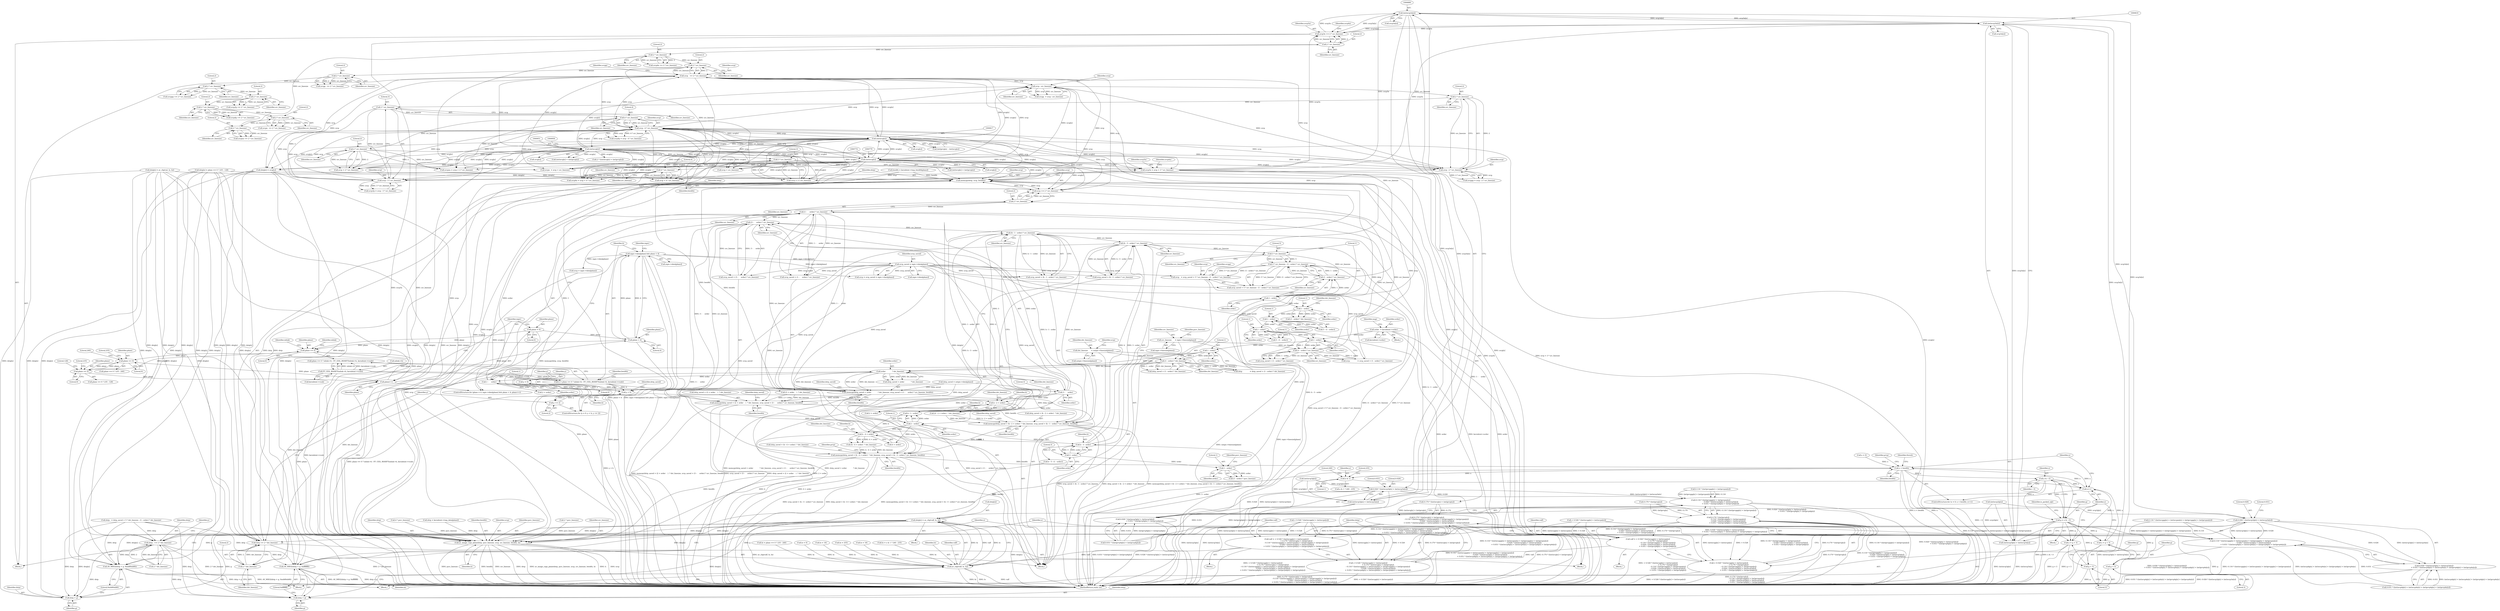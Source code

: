 digraph "1_FFmpeg_e43a0a232dbf6d3c161823c2e07c52e76227a1bc_5@array" {
"1000898" [label="(Call,(int)srcp3n[x])"];
"1000818" [label="(Call,(int)srcp3n[x])"];
"1001110" [label="(Call,srcp3n += 2 * src_linesize)"];
"1001112" [label="(Call,2 * src_linesize)"];
"1001107" [label="(Call,2 * src_linesize)"];
"1001102" [label="(Call,2 * src_linesize)"];
"1001097" [label="(Call,2 * src_linesize)"];
"1001092" [label="(Call,2 * src_linesize)"];
"1001087" [label="(Call,2 * src_linesize)"];
"1001082" [label="(Call,2 * src_linesize)"];
"1001077" [label="(Call,2 * src_linesize)"];
"1000551" [label="(Call,4 * src_linesize)"];
"1000544" [label="(Call,3 * src_linesize)"];
"1000537" [label="(Call,2 * src_linesize)"];
"1000525" [label="(Call,4 * src_linesize)"];
"1000518" [label="(Call,3 * src_linesize)"];
"1000511" [label="(Call,2 * src_linesize)"];
"1000504" [label="(Call,srcp - src_linesize)"];
"1000616" [label="(Call,(int)srcp[x])"];
"1000950" [label="(Call,(int)srcp[x])"];
"1000773" [label="(Call,(int)srcp[x])"];
"1001075" [label="(Call,srcp   += 2 * src_linesize)"];
"1000523" [label="(Call,srcp - 4 * src_linesize)"];
"1000516" [label="(Call,srcp - 3 * src_linesize)"];
"1000509" [label="(Call,srcp - 2 * src_linesize)"];
"1000489" [label="(Call,srcp   = srcp_saved + 5 * src_linesize - (1 - order) * src_linesize)"];
"1000284" [label="(Call,srcp_saved = inpic->data[plane])"];
"1000247" [label="(Call,inpic->data[plane] && plane < 4)"];
"1000253" [label="(Call,plane < 4)"];
"1000256" [label="(Call,plane++)"];
"1000738" [label="(Call,plane == 0)"];
"1000698" [label="(Call,plane == 0)"];
"1000262" [label="(Call,plane == 0)"];
"1000244" [label="(Call,plane = 0)"];
"1000493" [label="(Call,5 * src_linesize - (1 - order) * src_linesize)"];
"1000494" [label="(Call,5 * src_linesize)"];
"1000426" [label="(Call,(h - 3 - order) * src_linesize)"];
"1000427" [label="(Call,h - 3 - order)"];
"1000418" [label="(Call,h - 4 + order)"];
"1000407" [label="(Call,h - 1 - order)"];
"1000398" [label="(Call,h - 2 + order)"];
"1000343" [label="(Call,y < h)"];
"1000346" [label="(Call,y += 2)"];
"1000340" [label="(Call,y = 0)"];
"1000259" [label="(Call,h = plane == 0 ? inlink->h : FF_CEIL_RSHIFT(inlink->h, kerndeint->vsub))"];
"1000268" [label="(Call,FF_CEIL_RSHIFT(inlink->h, kerndeint->vsub))"];
"1000389" [label="(Call,3 -     order)"];
"1000373" [label="(Call,1 -     order)"];
"1000367" [label="(Call,order            * dst_linesize)"];
"1000335" [label="(Call,1 - order)"];
"1000326" [label="(Call,1 - order)"];
"1000186" [label="(Call,order  = kerndeint->order)"];
"1000581" [label="(Call,1 - order)"];
"1000572" [label="(Call,1 - order)"];
"1000563" [label="(Call,1 - order)"];
"1000498" [label="(Call,1 - order)"];
"1000447" [label="(Call,1 - order)"];
"1000429" [label="(Call,3 - order)"];
"1000409" [label="(Call,1 - order)"];
"1000334" [label="(Call,(1 - order) * dst_linesize)"];
"1000314" [label="(Call,dst_linesize      = outpic->linesize[plane])"];
"1000361" [label="(Call,2 * dst_linesize)"];
"1000406" [label="(Call,(h - 1 - order) * src_linesize)"];
"1000388" [label="(Call,(3 -     order) * src_linesize)"];
"1000372" [label="(Call,(1 -     order) * src_linesize)"];
"1000356" [label="(Call,2 * src_linesize)"];
"1000325" [label="(Call,(1 - order) * src_linesize)"];
"1000291" [label="(Call,src_linesize      = inpic->linesize[plane])"];
"1000497" [label="(Call,(1 - order) * src_linesize)"];
"1001117" [label="(Call,2 * src_linesize)"];
"1000898" [label="(Call,(int)srcp3n[x])"];
"1000540" [label="(Call,srcp3n = srcp + 3 * src_linesize)"];
"1000810" [label="(Call,0.026 * ((int)srcp3p[x] + (int)srcp3n[x]))"];
"1000783" [label="(Call,0.116 * ((int)srcppp[x] + (int)srcpnn[x] + (int)prvppp[x] + (int)prvpnn[x])\n                                    - 0.026 * ((int)srcp3p[x] + (int)srcp3n[x])\n                                    + 0.031 * ((int)srcp4p[x] + (int)srcp4n[x] + (int)prvp4p[x] + (int)prvp4n[x]))"];
"1000769" [label="(Call,0.170 * ((int)srcp[x] + (int)prvp[x])\n                                    - 0.116 * ((int)srcppp[x] + (int)srcpnn[x] + (int)prvppp[x] + (int)prvpnn[x])\n                                    - 0.026 * ((int)srcp3p[x] + (int)srcp3n[x])\n                                    + 0.031 * ((int)srcp4p[x] + (int)srcp4n[x] + (int)prvp4p[x] + (int)prvp4n[x]))"];
"1000752" [label="(Call,valf = + 0.526 * ((int)srcpp[x] + (int)srcpn[x])\n                                    + 0.170 * ((int)srcp[x] + (int)prvp[x])\n                                    - 0.116 * ((int)srcppp[x] + (int)srcpnn[x] + (int)prvppp[x] + (int)prvpnn[x])\n                                    - 0.026 * ((int)srcp3p[x] + (int)srcp3n[x])\n                                    + 0.031 * ((int)srcp4p[x] + (int)srcp4n[x] + (int)prvp4p[x] + (int)prvp4n[x]))"];
"1000920" [label="(Call,av_clip(valf, lo, hi))"];
"1000916" [label="(Call,dstp[x] = av_clip(valf, lo, hi))"];
"1000350" [label="(Call,memcpy(dstp, srcp, bwidth))"];
"1000354" [label="(Call,srcp += 2 * src_linesize)"];
"1000359" [label="(Call,dstp += 2 * dst_linesize)"];
"1000364" [label="(Call,memcpy(dstp_saved + order            * dst_linesize, srcp_saved + (1 -     order) * src_linesize, bwidth))"];
"1000378" [label="(Call,memcpy(dstp_saved + (2 + order    )  * dst_linesize, srcp_saved + (3 -     order) * src_linesize, bwidth))"];
"1000394" [label="(Call,memcpy(dstp_saved + (h - 2 + order)  * dst_linesize, srcp_saved + (h - 1 - order) * src_linesize, bwidth))"];
"1000414" [label="(Call,memcpy(dstp_saved + (h - 4 + order)  * dst_linesize, srcp_saved + (h - 3 - order) * src_linesize, bwidth))"];
"1000592" [label="(Call,x < bwidth)"];
"1000595" [label="(Call,x++)"];
"1000657" [label="(Call,x & ~3)"];
"1000655" [label="(Call,g = x & ~3)"];
"1000663" [label="(Call,AV_WB32(dstp + g, 0xffffffff))"];
"1000664" [label="(Call,dstp + g)"];
"1000668" [label="(Call,x = g + 3)"];
"1000670" [label="(Call,g + 3)"];
"1000681" [label="(Call,AV_WB32(dstp + g, 0xeb80eb80))"];
"1000682" [label="(Call,dstp + g)"];
"1000686" [label="(Call,x = g + 3)"];
"1000688" [label="(Call,g + 3)"];
"1000725" [label="(Call,x & 1)"];
"1001139" [label="(Call,av_image_copy_plane(dstp, psrc_linesize, srcp, src_linesize, bwidth, h))"];
"1001120" [label="(Call,dstp   += 2 * dst_linesize)"];
"1000754" [label="(Call,+ 0.526 * ((int)srcpp[x] + (int)srcpn[x])\n                                    + 0.170 * ((int)srcp[x] + (int)prvp[x])\n                                    - 0.116 * ((int)srcppp[x] + (int)srcpnn[x] + (int)prvppp[x] + (int)prvpnn[x])\n                                    - 0.026 * ((int)srcp3p[x] + (int)srcp3n[x])\n                                    + 0.031 * ((int)srcp4p[x] + (int)srcp4n[x] + (int)prvp4p[x] + (int)prvp4n[x]))"];
"1000809" [label="(Call,0.026 * ((int)srcp3p[x] + (int)srcp3n[x])\n                                    + 0.031 * ((int)srcp4p[x] + (int)srcp4n[x] + (int)prvp4p[x] + (int)prvp4n[x]))"];
"1000812" [label="(Call,(int)srcp3p[x] + (int)srcp3n[x])"];
"1000890" [label="(Call,0.026 * ((int)srcp3p[x] + (int)srcp3n[x]))"];
"1000875" [label="(Call,0.116 * ((int)prvppp[x] + (int)prvpnn[x])\n                                    - 0.026 * ((int)srcp3p[x] + (int)srcp3n[x])\n                                    + 0.031 * ((int)prvp4p[x] + (int)prvp4p[x]))"];
"1000867" [label="(Call,0.170 * ((int)prvp[x])\n                                    - 0.116 * ((int)prvppp[x] + (int)prvpnn[x])\n                                    - 0.026 * ((int)srcp3p[x] + (int)srcp3n[x])\n                                    + 0.031 * ((int)prvp4p[x] + (int)prvp4p[x]))"];
"1000850" [label="(Call,valf = + 0.526 * ((int)srcpp[x] + (int)srcpn[x])\n                                    + 0.170 * ((int)prvp[x])\n                                    - 0.116 * ((int)prvppp[x] + (int)prvpnn[x])\n                                    - 0.026 * ((int)srcp3p[x] + (int)srcp3n[x])\n                                    + 0.031 * ((int)prvp4p[x] + (int)prvp4p[x]))"];
"1000852" [label="(Call,+ 0.526 * ((int)srcpp[x] + (int)srcpn[x])\n                                    + 0.170 * ((int)prvp[x])\n                                    - 0.116 * ((int)prvppp[x] + (int)prvpnn[x])\n                                    - 0.026 * ((int)srcp3p[x] + (int)srcp3n[x])\n                                    + 0.031 * ((int)prvp4p[x] + (int)prvp4p[x]))"];
"1000889" [label="(Call,0.026 * ((int)srcp3p[x] + (int)srcp3n[x])\n                                    + 0.031 * ((int)prvp4p[x] + (int)prvp4p[x]))"];
"1000892" [label="(Call,(int)srcp3p[x] + (int)srcp3n[x])"];
"1000253" [label="(Call,plane < 4)"];
"1000243" [label="(ControlStructure,for (plane = 0; inpic->data[plane] && plane < 4; plane++))"];
"1000293" [label="(Call,inpic->linesize[plane])"];
"1000339" [label="(ControlStructure,for (y = 0; y < h; y += 2))"];
"1000418" [label="(Call,h - 4 + order)"];
"1000527" [label="(Identifier,src_linesize)"];
"1000514" [label="(Call,srcp3p = srcp - 3 * src_linesize)"];
"1001075" [label="(Call,srcp   += 2 * src_linesize)"];
"1000898" [label="(Call,(int)srcp3n[x])"];
"1000659" [label="(Identifier,~3)"];
"1000501" [label="(Identifier,src_linesize)"];
"1000257" [label="(Identifier,plane)"];
"1000250" [label="(Identifier,inpic)"];
"1000657" [label="(Call,x & ~3)"];
"1001097" [label="(Call,2 * src_linesize)"];
"1001125" [label="(Call,srcp = inpic->data[plane])"];
"1000388" [label="(Call,(3 -     order) * src_linesize)"];
"1000369" [label="(Identifier,dst_linesize)"];
"1000322" [label="(Identifier,srcp)"];
"1000269" [label="(Call,inlink->h)"];
"1001081" [label="(Identifier,srcpp)"];
"1000658" [label="(Identifier,x)"];
"1001107" [label="(Call,2 * src_linesize)"];
"1001119" [label="(Identifier,src_linesize)"];
"1000851" [label="(Identifier,valf)"];
"1000681" [label="(Call,AV_WB32(dstp + g, 0xeb80eb80))"];
"1000398" [label="(Call,h - 2 + order)"];
"1000867" [label="(Call,0.170 * ((int)prvp[x])\n                                    - 0.116 * ((int)prvppp[x] + (int)prvpnn[x])\n                                    - 0.026 * ((int)srcp3p[x] + (int)srcp3n[x])\n                                    + 0.031 * ((int)prvp4p[x] + (int)prvp4p[x]))"];
"1001148" [label="(Identifier,inpic)"];
"1000818" [label="(Call,(int)srcp3n[x])"];
"1000754" [label="(Call,+ 0.526 * ((int)srcpp[x] + (int)srcpn[x])\n                                    + 0.170 * ((int)srcp[x] + (int)prvp[x])\n                                    - 0.116 * ((int)srcppp[x] + (int)srcpnn[x] + (int)prvppp[x] + (int)prvpnn[x])\n                                    - 0.026 * ((int)srcp3p[x] + (int)srcp3n[x])\n                                    + 0.031 * ((int)srcp4p[x] + (int)srcp4n[x] + (int)prvp4p[x] + (int)prvp4n[x]))"];
"1000382" [label="(Call,2 + order)"];
"1000486" [label="(Call,4 * psrc_linesize)"];
"1000671" [label="(Identifier,g)"];
"1000428" [label="(Identifier,h)"];
"1000737" [label="(Call,plane == 0 ? 235 : 240)"];
"1001095" [label="(Call,srcp4p += 2 * src_linesize)"];
"1000770" [label="(Call,0.170 * ((int)srcp[x] + (int)prvp[x]))"];
"1000665" [label="(Identifier,dstp)"];
"1000577" [label="(Call,h - 5 - (1 - order))"];
"1000353" [label="(Identifier,bwidth)"];
"1000512" [label="(Literal,2)"];
"1000918" [label="(Identifier,dstp)"];
"1000526" [label="(Literal,4)"];
"1001084" [label="(Identifier,src_linesize)"];
"1000616" [label="(Call,(int)srcp[x])"];
"1000363" [label="(Identifier,dst_linesize)"];
"1000618" [label="(Call,srcp[x])"];
"1000852" [label="(Call,+ 0.526 * ((int)srcpp[x] + (int)srcpn[x])\n                                    + 0.170 * ((int)prvp[x])\n                                    - 0.116 * ((int)prvppp[x] + (int)prvpnn[x])\n                                    - 0.026 * ((int)srcp3p[x] + (int)srcp3n[x])\n                                    + 0.031 * ((int)prvp4p[x] + (int)prvp4p[x]))"];
"1000380" [label="(Identifier,dstp_saved)"];
"1000292" [label="(Identifier,src_linesize)"];
"1000772" [label="(Call,(int)srcp[x] + (int)prvp[x])"];
"1000373" [label="(Call,1 -     order)"];
"1000187" [label="(Identifier,order)"];
"1000417" [label="(Call,(h - 4 + order)  * dst_linesize)"];
"1000506" [label="(Identifier,src_linesize)"];
"1000344" [label="(Identifier,y)"];
"1000348" [label="(Literal,2)"];
"1000377" [label="(Identifier,bwidth)"];
"1000553" [label="(Identifier,src_linesize)"];
"1000573" [label="(Literal,1)"];
"1000596" [label="(Identifier,x)"];
"1000680" [label="(Block,)"];
"1001145" [label="(Identifier,h)"];
"1000321" [label="(Call,srcp              = srcp_saved + (1 - order) * src_linesize)"];
"1000359" [label="(Call,dstp += 2 * dst_linesize)"];
"1000516" [label="(Call,srcp - 3 * src_linesize)"];
"1000408" [label="(Identifier,h)"];
"1000546" [label="(Identifier,src_linesize)"];
"1000921" [label="(Identifier,valf)"];
"1000356" [label="(Call,2 * src_linesize)"];
"1000258" [label="(Block,)"];
"1000262" [label="(Call,plane == 0)"];
"1000256" [label="(Call,plane++)"];
"1000399" [label="(Identifier,h)"];
"1000583" [label="(Identifier,order)"];
"1000565" [label="(Identifier,order)"];
"1000521" [label="(Call,srcp4p = srcp - 4 * src_linesize)"];
"1000496" [label="(Identifier,src_linesize)"];
"1000542" [label="(Call,srcp + 3 * src_linesize)"];
"1000429" [label="(Call,3 - order)"];
"1000490" [label="(Identifier,srcp)"];
"1000415" [label="(Call,dstp_saved + (h - 4 + order)  * dst_linesize)"];
"1000334" [label="(Call,(1 - order) * dst_linesize)"];
"1000923" [label="(Identifier,hi)"];
"1000773" [label="(Call,(int)srcp[x])"];
"1000389" [label="(Call,3 -     order)"];
"1000246" [label="(Literal,0)"];
"1001033" [label="(Call,dstp[x] = srcp[x])"];
"1000670" [label="(Call,g + 3)"];
"1000325" [label="(Call,(1 - order) * src_linesize)"];
"1000891" [label="(Literal,0.026)"];
"1000533" [label="(Call,srcpnn = srcp + 2 * src_linesize)"];
"1000358" [label="(Identifier,src_linesize)"];
"1000404" [label="(Call,srcp_saved + (h - 1 - order) * src_linesize)"];
"1000889" [label="(Call,0.026 * ((int)srcp3p[x] + (int)srcp3n[x])\n                                    + 0.031 * ((int)prvp4p[x] + (int)prvp4p[x]))"];
"1001083" [label="(Literal,2)"];
"1000346" [label="(Call,y += 2)"];
"1000588" [label="(ControlStructure,for (x = 0; x < bwidth; x++))"];
"1000315" [label="(Identifier,dst_linesize)"];
"1000378" [label="(Call,memcpy(dstp_saved + (2 + order    )  * dst_linesize, srcp_saved + (3 -     order) * src_linesize, bwidth))"];
"1000916" [label="(Call,dstp[x] = av_clip(valf, lo, hi))"];
"1000755" [label="(Call,+ 0.526 * ((int)srcpp[x] + (int)srcpn[x]))"];
"1000697" [label="(Call,plane == 0 ? 235 : 128)"];
"1001099" [label="(Identifier,src_linesize)"];
"1000820" [label="(Call,srcp3n[x])"];
"1000493" [label="(Call,5 * src_linesize - (1 - order) * src_linesize)"];
"1000285" [label="(Identifier,srcp_saved)"];
"1000361" [label="(Call,2 * dst_linesize)"];
"1000664" [label="(Call,dstp + g)"];
"1000656" [label="(Identifier,g)"];
"1000667" [label="(Literal,0xffffffff)"];
"1001115" [label="(Call,srcp4n += 2 * src_linesize)"];
"1000601" [label="(Identifier,thresh)"];
"1000663" [label="(Call,AV_WB32(dstp + g, 0xffffffff))"];
"1000500" [label="(Identifier,order)"];
"1000291" [label="(Call,src_linesize      = inpic->linesize[plane])"];
"1000725" [label="(Call,x & 1)"];
"1001092" [label="(Call,2 * src_linesize)"];
"1000699" [label="(Identifier,plane)"];
"1000381" [label="(Call,(2 + order    )  * dst_linesize)"];
"1000813" [label="(Call,(int)srcp3p[x])"];
"1000748" [label="(Block,)"];
"1000345" [label="(Identifier,h)"];
"1000554" [label="(Call,dstp   = dstp_saved + 5 * dst_linesize - (1 - order) * dst_linesize)"];
"1000544" [label="(Call,3 * src_linesize)"];
"1000952" [label="(Call,srcp[x])"];
"1000949" [label="(Call,(int)srcp[x] + (int)prvp[x])"];
"1000589" [label="(Call,x = 0)"];
"1000947" [label="(Call,2 * ((int)srcp[x] + (int)prvp[x]))"];
"1000276" [label="(Identifier,bwidth)"];
"1000689" [label="(Identifier,g)"];
"1000186" [label="(Call,order  = kerndeint->order)"];
"1000352" [label="(Identifier,srcp)"];
"1000875" [label="(Call,0.116 * ((int)prvppp[x] + (int)prvpnn[x])\n                                    - 0.026 * ((int)srcp3p[x] + (int)srcp3n[x])\n                                    + 0.031 * ((int)prvp4p[x] + (int)prvp4p[x]))"];
"1000499" [label="(Literal,1)"];
"1000528" [label="(Call,srcpn  = srcp + src_linesize)"];
"1000354" [label="(Call,srcp += 2 * src_linesize)"];
"1000370" [label="(Call,srcp_saved + (1 -     order) * src_linesize)"];
"1001108" [label="(Literal,2)"];
"1000549" [label="(Call,srcp + 4 * src_linesize)"];
"1000823" [label="(Call,0.031 * ((int)srcp4p[x] + (int)srcp4n[x] + (int)prvp4p[x] + (int)prvp4n[x]))"];
"1000416" [label="(Identifier,dstp_saved)"];
"1000868" [label="(Call,0.170 * ((int)prvp[x]))"];
"1000727" [label="(Literal,1)"];
"1000890" [label="(Call,0.026 * ((int)srcp3p[x] + (int)srcp3n[x]))"];
"1001098" [label="(Literal,2)"];
"1000572" [label="(Call,1 - order)"];
"1001041" [label="(Identifier,prvp)"];
"1000255" [label="(Literal,4)"];
"1000684" [label="(Identifier,g)"];
"1000688" [label="(Call,g + 3)"];
"1001082" [label="(Call,2 * src_linesize)"];
"1000669" [label="(Identifier,x)"];
"1000494" [label="(Call,5 * src_linesize)"];
"1001139" [label="(Call,av_image_copy_plane(dstp, psrc_linesize, srcp, src_linesize, bwidth, h))"];
"1000519" [label="(Literal,3)"];
"1000286" [label="(Call,inpic->data[plane])"];
"1001114" [label="(Identifier,src_linesize)"];
"1000247" [label="(Call,inpic->data[plane] && plane < 4)"];
"1000735" [label="(Call,hi = plane == 0 ? 235 : 240)"];
"1001090" [label="(Call,srcp3p += 2 * src_linesize)"];
"1000446" [label="(Call,(1 - order) * psrc_linesize)"];
"1000539" [label="(Identifier,src_linesize)"];
"1000853" [label="(Call,+ 0.526 * ((int)srcpp[x] + (int)srcpn[x]))"];
"1000327" [label="(Literal,1)"];
"1000393" [label="(Identifier,bwidth)"];
"1000654" [label="(Block,)"];
"1001089" [label="(Identifier,src_linesize)"];
"1000347" [label="(Identifier,y)"];
"1000502" [label="(Call,srcpp  = srcp - src_linesize)"];
"1000362" [label="(Literal,2)"];
"1000711" [label="(Call,lo = 0)"];
"1000341" [label="(Identifier,y)"];
"1000498" [label="(Call,1 - order)"];
"1000724" [label="(Call,x & 1 ? 240 : 235)"];
"1001112" [label="(Call,2 * src_linesize)"];
"1000509" [label="(Call,srcp - 2 * src_linesize)"];
"1000349" [label="(Block,)"];
"1001132" [label="(Call,dstp = kerndeint->tmp_data[plane])"];
"1000811" [label="(Literal,0.026)"];
"1001077" [label="(Call,2 * src_linesize)"];
"1001100" [label="(Call,srcpn  += 2 * src_linesize)"];
"1000511" [label="(Call,2 * src_linesize)"];
"1000810" [label="(Call,0.026 * ((int)srcp3p[x] + (int)srcp3n[x]))"];
"1001144" [label="(Identifier,bwidth)"];
"1000541" [label="(Identifier,srcp3n)"];
"1000413" [label="(Identifier,bwidth)"];
"1000574" [label="(Identifier,order)"];
"1001118" [label="(Literal,2)"];
"1000433" [label="(Identifier,bwidth)"];
"1001104" [label="(Identifier,src_linesize)"];
"1000587" [label="(Block,)"];
"1000920" [label="(Call,av_clip(valf, lo, hi))"];
"1000329" [label="(Identifier,src_linesize)"];
"1000365" [label="(Call,dstp_saved + order            * dst_linesize)"];
"1000530" [label="(Call,srcp + src_linesize)"];
"1001142" [label="(Identifier,srcp)"];
"1000520" [label="(Identifier,src_linesize)"];
"1000585" [label="(Identifier,y)"];
"1000524" [label="(Identifier,srcp)"];
"1001088" [label="(Literal,2)"];
"1001085" [label="(Call,srcppp += 2 * src_linesize)"];
"1000392" [label="(Identifier,src_linesize)"];
"1000263" [label="(Identifier,plane)"];
"1000739" [label="(Identifier,plane)"];
"1000435" [label="(Identifier,prvp)"];
"1000738" [label="(Call,plane == 0)"];
"1000427" [label="(Call,h - 3 - order)"];
"1000284" [label="(Call,srcp_saved = inpic->data[plane])"];
"1000497" [label="(Call,(1 - order) * src_linesize)"];
"1001078" [label="(Literal,2)"];
"1000743" [label="(Call,lo = 16)"];
"1000332" [label="(Call,dstp_saved + (1 - order) * dst_linesize)"];
"1001023" [label="(Call,dstp[x] = av_clip(val, lo, hi))"];
"1000343" [label="(Call,y < h)"];
"1001117" [label="(Call,2 * src_linesize)"];
"1000397" [label="(Call,(h - 2 + order)  * dst_linesize)"];
"1000342" [label="(Literal,0)"];
"1001087" [label="(Call,2 * src_linesize)"];
"1000489" [label="(Call,srcp   = srcp_saved + 5 * src_linesize - (1 - order) * src_linesize)"];
"1000338" [label="(Identifier,dst_linesize)"];
"1001109" [label="(Identifier,src_linesize)"];
"1000491" [label="(Call,srcp_saved + 5 * src_linesize - (1 - order) * src_linesize)"];
"1001079" [label="(Identifier,src_linesize)"];
"1000661" [label="(Identifier,is_packed_rgb)"];
"1000432" [label="(Identifier,src_linesize)"];
"1000545" [label="(Literal,3)"];
"1000366" [label="(Identifier,dstp_saved)"];
"1000662" [label="(Block,)"];
"1000248" [label="(Call,inpic->data[plane])"];
"1000547" [label="(Call,srcp4n = srcp + 4 * src_linesize)"];
"1000812" [label="(Call,(int)srcp3p[x] + (int)srcp3n[x])"];
"1000513" [label="(Identifier,src_linesize)"];
"1000351" [label="(Identifier,dstp)"];
"1000367" [label="(Call,order            * dst_linesize)"];
"1000682" [label="(Call,dstp + g)"];
"1000350" [label="(Call,memcpy(dstp, srcp, bwidth))"];
"1000594" [label="(Identifier,bwidth)"];
"1000426" [label="(Call,(h - 3 - order) * src_linesize)"];
"1000552" [label="(Literal,4)"];
"1000254" [label="(Identifier,plane)"];
"1000683" [label="(Identifier,dstp)"];
"1000702" [label="(Literal,128)"];
"1000307" [label="(Call,dstp_saved = outpic->data[plane])"];
"1000412" [label="(Identifier,src_linesize)"];
"1000244" [label="(Call,plane = 0)"];
"1000751" [label="(Block,)"];
"1001111" [label="(Identifier,srcp3n)"];
"1001141" [label="(Identifier,psrc_linesize)"];
"1000876" [label="(Call,0.116 * ((int)prvppp[x] + (int)prvpnn[x]))"];
"1000266" [label="(Identifier,inlink)"];
"1000328" [label="(Identifier,order)"];
"1000379" [label="(Call,dstp_saved + (2 + order    )  * dst_linesize)"];
"1000504" [label="(Call,srcp - src_linesize)"];
"1000420" [label="(Call,4 + order)"];
"1000326" [label="(Call,1 - order)"];
"1000540" [label="(Call,srcp3n = srcp + 3 * src_linesize)"];
"1000414" [label="(Call,memcpy(dstp_saved + (h - 4 + order)  * dst_linesize, srcp_saved + (h - 3 - order) * src_linesize, bwidth))"];
"1000525" [label="(Call,4 * src_linesize)"];
"1001121" [label="(Identifier,dstp)"];
"1001120" [label="(Call,dstp   += 2 * dst_linesize)"];
"1000430" [label="(Literal,3)"];
"1000592" [label="(Call,x < bwidth)"];
"1000672" [label="(Literal,3)"];
"1000396" [label="(Identifier,dstp_saved)"];
"1000708" [label="(Call,hi = 255)"];
"1001102" [label="(Call,2 * src_linesize)"];
"1000386" [label="(Call,srcp_saved + (3 -     order) * src_linesize)"];
"1000668" [label="(Call,x = g + 3)"];
"1000510" [label="(Identifier,srcp)"];
"1000495" [label="(Literal,5)"];
"1000245" [label="(Identifier,plane)"];
"1000447" [label="(Call,1 - order)"];
"1001094" [label="(Identifier,src_linesize)"];
"1000769" [label="(Call,0.170 * ((int)srcp[x] + (int)prvp[x])\n                                    - 0.116 * ((int)srcppp[x] + (int)srcpnn[x] + (int)prvppp[x] + (int)prvpnn[x])\n                                    - 0.026 * ((int)srcp3p[x] + (int)srcp3n[x])\n                                    + 0.031 * ((int)srcp4p[x] + (int)srcp4n[x] + (int)prvp4p[x] + (int)prvp4n[x]))"];
"1000364" [label="(Call,memcpy(dstp_saved + order            * dst_linesize, srcp_saved + (1 -     order) * src_linesize, bwidth))"];
"1000395" [label="(Call,dstp_saved + (h - 2 + order)  * dst_linesize)"];
"1000548" [label="(Identifier,srcp4n)"];
"1000411" [label="(Identifier,order)"];
"1000593" [label="(Identifier,x)"];
"1000564" [label="(Literal,1)"];
"1000655" [label="(Call,g = x & ~3)"];
"1000775" [label="(Call,srcp[x])"];
"1000900" [label="(Call,srcp3n[x])"];
"1000523" [label="(Call,srcp - 4 * src_linesize)"];
"1000188" [label="(Call,kerndeint->order)"];
"1000892" [label="(Call,(int)srcp3p[x] + (int)srcp3n[x])"];
"1000783" [label="(Call,0.116 * ((int)srcppp[x] + (int)srcpnn[x] + (int)prvppp[x] + (int)prvpnn[x])\n                                    - 0.026 * ((int)srcp3p[x] + (int)srcp3n[x])\n                                    + 0.031 * ((int)srcp4p[x] + (int)srcp4n[x] + (int)prvp4p[x] + (int)prvp4n[x]))"];
"1001103" [label="(Literal,2)"];
"1000375" [label="(Identifier,order)"];
"1000903" [label="(Call,0.031 * ((int)prvp4p[x] + (int)prvp4p[x]))"];
"1000449" [label="(Identifier,order)"];
"1000261" [label="(Call,plane == 0 ? inlink->h : FF_CEIL_RSHIFT(inlink->h, kerndeint->vsub))"];
"1000752" [label="(Call,valf = + 0.526 * ((int)srcpp[x] + (int)srcpn[x])\n                                    + 0.170 * ((int)srcp[x] + (int)prvp[x])\n                                    - 0.116 * ((int)srcppp[x] + (int)srcpnn[x] + (int)prvppp[x] + (int)prvpnn[x])\n                                    - 0.026 * ((int)srcp3p[x] + (int)srcp3n[x])\n                                    + 0.031 * ((int)srcp4p[x] + (int)srcp4n[x] + (int)prvp4p[x] + (int)prvp4n[x]))"];
"1001072" [label="(Call,2 * psrc_linesize)"];
"1000904" [label="(Literal,0.031)"];
"1000264" [label="(Literal,0)"];
"1000336" [label="(Literal,1)"];
"1000581" [label="(Call,1 - order)"];
"1000538" [label="(Literal,2)"];
"1000729" [label="(Literal,235)"];
"1000431" [label="(Identifier,order)"];
"1000448" [label="(Literal,1)"];
"1000270" [label="(Identifier,inlink)"];
"1000390" [label="(Literal,3)"];
"1000582" [label="(Literal,1)"];
"1000700" [label="(Literal,0)"];
"1000551" [label="(Call,4 * src_linesize)"];
"1000272" [label="(Call,kerndeint->vsub)"];
"1000893" [label="(Call,(int)srcp3p[x])"];
"1001105" [label="(Call,srcpnn += 2 * src_linesize)"];
"1000357" [label="(Literal,2)"];
"1000193" [label="(Identifier,map)"];
"1000742" [label="(Literal,240)"];
"1000690" [label="(Literal,3)"];
"1000784" [label="(Call,0.116 * ((int)srcppp[x] + (int)srcpnn[x] + (int)prvppp[x] + (int)prvpnn[x]))"];
"1000374" [label="(Literal,1)"];
"1000368" [label="(Identifier,order)"];
"1000518" [label="(Call,3 * src_linesize)"];
"1000120" [label="(Block,)"];
"1000394" [label="(Call,memcpy(dstp_saved + (h - 2 + order)  * dst_linesize, srcp_saved + (h - 1 - order) * src_linesize, bwidth))"];
"1000450" [label="(Identifier,psrc_linesize)"];
"1000728" [label="(Literal,240)"];
"1001116" [label="(Identifier,srcp4n)"];
"1000299" [label="(Identifier,psrc_linesize)"];
"1000376" [label="(Identifier,src_linesize)"];
"1000507" [label="(Call,srcppp = srcp - 2 * src_linesize)"];
"1000275" [label="(Call,bwidth = kerndeint->tmp_bwidth[plane])"];
"1000259" [label="(Call,h = plane == 0 ? inlink->h : FF_CEIL_RSHIFT(inlink->h, kerndeint->vsub))"];
"1000850" [label="(Call,valf = + 0.526 * ((int)srcpp[x] + (int)srcpn[x])\n                                    + 0.170 * ((int)prvp[x])\n                                    - 0.116 * ((int)prvppp[x] + (int)prvpnn[x])\n                                    - 0.026 * ((int)srcp3p[x] + (int)srcp3n[x])\n                                    + 0.031 * ((int)prvp4p[x] + (int)prvp4p[x]))"];
"1000726" [label="(Identifier,x)"];
"1000686" [label="(Call,x = g + 3)"];
"1000335" [label="(Call,1 - order)"];
"1000314" [label="(Call,dst_linesize      = outpic->linesize[plane])"];
"1000687" [label="(Identifier,x)"];
"1000741" [label="(Literal,235)"];
"1000698" [label="(Call,plane == 0)"];
"1001143" [label="(Identifier,src_linesize)"];
"1000323" [label="(Call,srcp_saved + (1 - order) * src_linesize)"];
"1000282" [label="(Call,srcp = srcp_saved = inpic->data[plane])"];
"1000701" [label="(Literal,235)"];
"1000537" [label="(Call,2 * src_linesize)"];
"1000423" [label="(Identifier,dst_linesize)"];
"1000419" [label="(Identifier,h)"];
"1000824" [label="(Literal,0.031)"];
"1000809" [label="(Call,0.026 * ((int)srcp3p[x] + (int)srcp3n[x])\n                                    + 0.031 * ((int)srcp4p[x] + (int)srcp4n[x] + (int)prvp4p[x] + (int)prvp4n[x]))"];
"1001113" [label="(Literal,2)"];
"1000503" [label="(Identifier,srcpp)"];
"1000260" [label="(Identifier,h)"];
"1000595" [label="(Call,x++)"];
"1000517" [label="(Identifier,srcp)"];
"1000355" [label="(Identifier,srcp)"];
"1000340" [label="(Call,y = 0)"];
"1000753" [label="(Identifier,valf)"];
"1000740" [label="(Literal,0)"];
"1001110" [label="(Call,srcp3n += 2 * src_linesize)"];
"1000372" [label="(Call,(1 -     order) * src_linesize)"];
"1001076" [label="(Identifier,srcp)"];
"1000535" [label="(Call,srcp + 2 * src_linesize)"];
"1000610" [label="(Call,(int)prvp[x]  - (int)srcp[x])"];
"1000360" [label="(Identifier,dstp)"];
"1000409" [label="(Call,1 - order)"];
"1000316" [label="(Call,outpic->linesize[plane])"];
"1000505" [label="(Identifier,srcp)"];
"1000424" [label="(Call,srcp_saved + (h - 3 - order) * src_linesize)"];
"1000403" [label="(Identifier,dst_linesize)"];
"1001140" [label="(Identifier,dstp)"];
"1001093" [label="(Literal,2)"];
"1000406" [label="(Call,(h - 1 - order) * src_linesize)"];
"1000685" [label="(Literal,0xeb80eb80)"];
"1000562" [label="(Call,(1 - order) * dst_linesize)"];
"1000849" [label="(Block,)"];
"1000693" [label="(Call,dstp[x] = plane == 0 ? 235 : 128)"];
"1000563" [label="(Call,1 - order)"];
"1000268" [label="(Call,FF_CEIL_RSHIFT(inlink->h, kerndeint->vsub))"];
"1000400" [label="(Call,2 + order)"];
"1001080" [label="(Call,srcpp  += 2 * src_linesize)"];
"1000730" [label="(Call,lo = 16)"];
"1001122" [label="(Call,2 * dst_linesize)"];
"1001153" [label="(MethodReturn,static int)"];
"1000566" [label="(Identifier,dst_linesize)"];
"1000917" [label="(Call,dstp[x])"];
"1000410" [label="(Literal,1)"];
"1000570" [label="(Call,5 - (1 - order))"];
"1000407" [label="(Call,h - 1 - order)"];
"1000579" [label="(Call,5 - (1 - order))"];
"1000722" [label="(Call,hi = x & 1 ? 240 : 235)"];
"1000391" [label="(Identifier,order)"];
"1000922" [label="(Identifier,lo)"];
"1000330" [label="(Call,dstp              = dstp_saved + (1 - order) * dst_linesize)"];
"1000950" [label="(Call,(int)srcp[x])"];
"1000666" [label="(Identifier,g)"];
"1000337" [label="(Identifier,order)"];
"1000898" -> "1000892"  [label="AST: "];
"1000898" -> "1000900"  [label="CFG: "];
"1000899" -> "1000898"  [label="AST: "];
"1000900" -> "1000898"  [label="AST: "];
"1000892" -> "1000898"  [label="CFG: "];
"1000898" -> "1001153"  [label="DDG: srcp3n[x]"];
"1000898" -> "1000818"  [label="DDG: srcp3n[x]"];
"1000898" -> "1000890"  [label="DDG: srcp3n[x]"];
"1000898" -> "1000892"  [label="DDG: srcp3n[x]"];
"1000818" -> "1000898"  [label="DDG: srcp3n[x]"];
"1001110" -> "1000898"  [label="DDG: srcp3n"];
"1000540" -> "1000898"  [label="DDG: srcp3n"];
"1000898" -> "1001110"  [label="DDG: srcp3n[x]"];
"1000818" -> "1000812"  [label="AST: "];
"1000818" -> "1000820"  [label="CFG: "];
"1000819" -> "1000818"  [label="AST: "];
"1000820" -> "1000818"  [label="AST: "];
"1000812" -> "1000818"  [label="CFG: "];
"1000818" -> "1001153"  [label="DDG: srcp3n[x]"];
"1000818" -> "1000810"  [label="DDG: srcp3n[x]"];
"1000818" -> "1000812"  [label="DDG: srcp3n[x]"];
"1001110" -> "1000818"  [label="DDG: srcp3n"];
"1000540" -> "1000818"  [label="DDG: srcp3n"];
"1000818" -> "1001110"  [label="DDG: srcp3n[x]"];
"1001110" -> "1000587"  [label="AST: "];
"1001110" -> "1001112"  [label="CFG: "];
"1001111" -> "1001110"  [label="AST: "];
"1001112" -> "1001110"  [label="AST: "];
"1001116" -> "1001110"  [label="CFG: "];
"1001110" -> "1001153"  [label="DDG: srcp3n"];
"1001112" -> "1001110"  [label="DDG: 2"];
"1001112" -> "1001110"  [label="DDG: src_linesize"];
"1000540" -> "1001110"  [label="DDG: srcp3n"];
"1001112" -> "1001114"  [label="CFG: "];
"1001113" -> "1001112"  [label="AST: "];
"1001114" -> "1001112"  [label="AST: "];
"1001107" -> "1001112"  [label="DDG: src_linesize"];
"1001112" -> "1001117"  [label="DDG: src_linesize"];
"1001107" -> "1001105"  [label="AST: "];
"1001107" -> "1001109"  [label="CFG: "];
"1001108" -> "1001107"  [label="AST: "];
"1001109" -> "1001107"  [label="AST: "];
"1001105" -> "1001107"  [label="CFG: "];
"1001107" -> "1001105"  [label="DDG: 2"];
"1001107" -> "1001105"  [label="DDG: src_linesize"];
"1001102" -> "1001107"  [label="DDG: src_linesize"];
"1001102" -> "1001100"  [label="AST: "];
"1001102" -> "1001104"  [label="CFG: "];
"1001103" -> "1001102"  [label="AST: "];
"1001104" -> "1001102"  [label="AST: "];
"1001100" -> "1001102"  [label="CFG: "];
"1001102" -> "1001100"  [label="DDG: 2"];
"1001102" -> "1001100"  [label="DDG: src_linesize"];
"1001097" -> "1001102"  [label="DDG: src_linesize"];
"1001097" -> "1001095"  [label="AST: "];
"1001097" -> "1001099"  [label="CFG: "];
"1001098" -> "1001097"  [label="AST: "];
"1001099" -> "1001097"  [label="AST: "];
"1001095" -> "1001097"  [label="CFG: "];
"1001097" -> "1001095"  [label="DDG: 2"];
"1001097" -> "1001095"  [label="DDG: src_linesize"];
"1001092" -> "1001097"  [label="DDG: src_linesize"];
"1001092" -> "1001090"  [label="AST: "];
"1001092" -> "1001094"  [label="CFG: "];
"1001093" -> "1001092"  [label="AST: "];
"1001094" -> "1001092"  [label="AST: "];
"1001090" -> "1001092"  [label="CFG: "];
"1001092" -> "1001090"  [label="DDG: 2"];
"1001092" -> "1001090"  [label="DDG: src_linesize"];
"1001087" -> "1001092"  [label="DDG: src_linesize"];
"1001087" -> "1001085"  [label="AST: "];
"1001087" -> "1001089"  [label="CFG: "];
"1001088" -> "1001087"  [label="AST: "];
"1001089" -> "1001087"  [label="AST: "];
"1001085" -> "1001087"  [label="CFG: "];
"1001087" -> "1001085"  [label="DDG: 2"];
"1001087" -> "1001085"  [label="DDG: src_linesize"];
"1001082" -> "1001087"  [label="DDG: src_linesize"];
"1001082" -> "1001080"  [label="AST: "];
"1001082" -> "1001084"  [label="CFG: "];
"1001083" -> "1001082"  [label="AST: "];
"1001084" -> "1001082"  [label="AST: "];
"1001080" -> "1001082"  [label="CFG: "];
"1001082" -> "1001080"  [label="DDG: 2"];
"1001082" -> "1001080"  [label="DDG: src_linesize"];
"1001077" -> "1001082"  [label="DDG: src_linesize"];
"1001077" -> "1001075"  [label="AST: "];
"1001077" -> "1001079"  [label="CFG: "];
"1001078" -> "1001077"  [label="AST: "];
"1001079" -> "1001077"  [label="AST: "];
"1001075" -> "1001077"  [label="CFG: "];
"1001077" -> "1001075"  [label="DDG: 2"];
"1001077" -> "1001075"  [label="DDG: src_linesize"];
"1000551" -> "1001077"  [label="DDG: src_linesize"];
"1001117" -> "1001077"  [label="DDG: src_linesize"];
"1000551" -> "1000549"  [label="AST: "];
"1000551" -> "1000553"  [label="CFG: "];
"1000552" -> "1000551"  [label="AST: "];
"1000553" -> "1000551"  [label="AST: "];
"1000549" -> "1000551"  [label="CFG: "];
"1000551" -> "1000547"  [label="DDG: 4"];
"1000551" -> "1000547"  [label="DDG: src_linesize"];
"1000551" -> "1000549"  [label="DDG: 4"];
"1000551" -> "1000549"  [label="DDG: src_linesize"];
"1000544" -> "1000551"  [label="DDG: src_linesize"];
"1000551" -> "1001139"  [label="DDG: src_linesize"];
"1000544" -> "1000542"  [label="AST: "];
"1000544" -> "1000546"  [label="CFG: "];
"1000545" -> "1000544"  [label="AST: "];
"1000546" -> "1000544"  [label="AST: "];
"1000542" -> "1000544"  [label="CFG: "];
"1000544" -> "1000540"  [label="DDG: 3"];
"1000544" -> "1000540"  [label="DDG: src_linesize"];
"1000544" -> "1000542"  [label="DDG: 3"];
"1000544" -> "1000542"  [label="DDG: src_linesize"];
"1000537" -> "1000544"  [label="DDG: src_linesize"];
"1000537" -> "1000535"  [label="AST: "];
"1000537" -> "1000539"  [label="CFG: "];
"1000538" -> "1000537"  [label="AST: "];
"1000539" -> "1000537"  [label="AST: "];
"1000535" -> "1000537"  [label="CFG: "];
"1000537" -> "1000533"  [label="DDG: 2"];
"1000537" -> "1000533"  [label="DDG: src_linesize"];
"1000537" -> "1000535"  [label="DDG: 2"];
"1000537" -> "1000535"  [label="DDG: src_linesize"];
"1000525" -> "1000537"  [label="DDG: src_linesize"];
"1000525" -> "1000523"  [label="AST: "];
"1000525" -> "1000527"  [label="CFG: "];
"1000526" -> "1000525"  [label="AST: "];
"1000527" -> "1000525"  [label="AST: "];
"1000523" -> "1000525"  [label="CFG: "];
"1000525" -> "1000523"  [label="DDG: 4"];
"1000525" -> "1000523"  [label="DDG: src_linesize"];
"1000518" -> "1000525"  [label="DDG: src_linesize"];
"1000525" -> "1000528"  [label="DDG: src_linesize"];
"1000525" -> "1000530"  [label="DDG: src_linesize"];
"1000518" -> "1000516"  [label="AST: "];
"1000518" -> "1000520"  [label="CFG: "];
"1000519" -> "1000518"  [label="AST: "];
"1000520" -> "1000518"  [label="AST: "];
"1000516" -> "1000518"  [label="CFG: "];
"1000518" -> "1000516"  [label="DDG: 3"];
"1000518" -> "1000516"  [label="DDG: src_linesize"];
"1000511" -> "1000518"  [label="DDG: src_linesize"];
"1000511" -> "1000509"  [label="AST: "];
"1000511" -> "1000513"  [label="CFG: "];
"1000512" -> "1000511"  [label="AST: "];
"1000513" -> "1000511"  [label="AST: "];
"1000509" -> "1000511"  [label="CFG: "];
"1000511" -> "1000509"  [label="DDG: 2"];
"1000511" -> "1000509"  [label="DDG: src_linesize"];
"1000504" -> "1000511"  [label="DDG: src_linesize"];
"1000504" -> "1000502"  [label="AST: "];
"1000504" -> "1000506"  [label="CFG: "];
"1000505" -> "1000504"  [label="AST: "];
"1000506" -> "1000504"  [label="AST: "];
"1000502" -> "1000504"  [label="CFG: "];
"1000504" -> "1000502"  [label="DDG: srcp"];
"1000504" -> "1000502"  [label="DDG: src_linesize"];
"1000616" -> "1000504"  [label="DDG: srcp[x]"];
"1000950" -> "1000504"  [label="DDG: srcp[x]"];
"1000489" -> "1000504"  [label="DDG: srcp"];
"1000773" -> "1000504"  [label="DDG: srcp[x]"];
"1001075" -> "1000504"  [label="DDG: srcp"];
"1000523" -> "1000504"  [label="DDG: srcp"];
"1000497" -> "1000504"  [label="DDG: src_linesize"];
"1000504" -> "1000509"  [label="DDG: srcp"];
"1000616" -> "1000610"  [label="AST: "];
"1000616" -> "1000618"  [label="CFG: "];
"1000617" -> "1000616"  [label="AST: "];
"1000618" -> "1000616"  [label="AST: "];
"1000610" -> "1000616"  [label="CFG: "];
"1000616" -> "1001153"  [label="DDG: srcp[x]"];
"1000616" -> "1000350"  [label="DDG: srcp[x]"];
"1000616" -> "1000354"  [label="DDG: srcp[x]"];
"1000616" -> "1000509"  [label="DDG: srcp[x]"];
"1000616" -> "1000516"  [label="DDG: srcp[x]"];
"1000616" -> "1000523"  [label="DDG: srcp[x]"];
"1000616" -> "1000528"  [label="DDG: srcp[x]"];
"1000616" -> "1000530"  [label="DDG: srcp[x]"];
"1000616" -> "1000533"  [label="DDG: srcp[x]"];
"1000616" -> "1000535"  [label="DDG: srcp[x]"];
"1000616" -> "1000540"  [label="DDG: srcp[x]"];
"1000616" -> "1000542"  [label="DDG: srcp[x]"];
"1000616" -> "1000547"  [label="DDG: srcp[x]"];
"1000616" -> "1000549"  [label="DDG: srcp[x]"];
"1000616" -> "1000610"  [label="DDG: srcp[x]"];
"1000950" -> "1000616"  [label="DDG: srcp[x]"];
"1000773" -> "1000616"  [label="DDG: srcp[x]"];
"1001075" -> "1000616"  [label="DDG: srcp"];
"1000523" -> "1000616"  [label="DDG: srcp"];
"1000616" -> "1000773"  [label="DDG: srcp[x]"];
"1000616" -> "1000950"  [label="DDG: srcp[x]"];
"1000616" -> "1001033"  [label="DDG: srcp[x]"];
"1000616" -> "1001075"  [label="DDG: srcp[x]"];
"1000616" -> "1001139"  [label="DDG: srcp[x]"];
"1000950" -> "1000949"  [label="AST: "];
"1000950" -> "1000952"  [label="CFG: "];
"1000951" -> "1000950"  [label="AST: "];
"1000952" -> "1000950"  [label="AST: "];
"1000956" -> "1000950"  [label="CFG: "];
"1000950" -> "1001153"  [label="DDG: srcp[x]"];
"1000950" -> "1000350"  [label="DDG: srcp[x]"];
"1000950" -> "1000354"  [label="DDG: srcp[x]"];
"1000950" -> "1000509"  [label="DDG: srcp[x]"];
"1000950" -> "1000516"  [label="DDG: srcp[x]"];
"1000950" -> "1000523"  [label="DDG: srcp[x]"];
"1000950" -> "1000528"  [label="DDG: srcp[x]"];
"1000950" -> "1000530"  [label="DDG: srcp[x]"];
"1000950" -> "1000533"  [label="DDG: srcp[x]"];
"1000950" -> "1000535"  [label="DDG: srcp[x]"];
"1000950" -> "1000540"  [label="DDG: srcp[x]"];
"1000950" -> "1000542"  [label="DDG: srcp[x]"];
"1000950" -> "1000547"  [label="DDG: srcp[x]"];
"1000950" -> "1000549"  [label="DDG: srcp[x]"];
"1000950" -> "1000773"  [label="DDG: srcp[x]"];
"1000950" -> "1000947"  [label="DDG: srcp[x]"];
"1000950" -> "1000949"  [label="DDG: srcp[x]"];
"1000773" -> "1000950"  [label="DDG: srcp[x]"];
"1001075" -> "1000950"  [label="DDG: srcp"];
"1000523" -> "1000950"  [label="DDG: srcp"];
"1000950" -> "1001033"  [label="DDG: srcp[x]"];
"1000950" -> "1001075"  [label="DDG: srcp[x]"];
"1000950" -> "1001139"  [label="DDG: srcp[x]"];
"1000773" -> "1000772"  [label="AST: "];
"1000773" -> "1000775"  [label="CFG: "];
"1000774" -> "1000773"  [label="AST: "];
"1000775" -> "1000773"  [label="AST: "];
"1000779" -> "1000773"  [label="CFG: "];
"1000773" -> "1001153"  [label="DDG: srcp[x]"];
"1000773" -> "1000350"  [label="DDG: srcp[x]"];
"1000773" -> "1000354"  [label="DDG: srcp[x]"];
"1000773" -> "1000509"  [label="DDG: srcp[x]"];
"1000773" -> "1000516"  [label="DDG: srcp[x]"];
"1000773" -> "1000523"  [label="DDG: srcp[x]"];
"1000773" -> "1000528"  [label="DDG: srcp[x]"];
"1000773" -> "1000530"  [label="DDG: srcp[x]"];
"1000773" -> "1000533"  [label="DDG: srcp[x]"];
"1000773" -> "1000535"  [label="DDG: srcp[x]"];
"1000773" -> "1000540"  [label="DDG: srcp[x]"];
"1000773" -> "1000542"  [label="DDG: srcp[x]"];
"1000773" -> "1000547"  [label="DDG: srcp[x]"];
"1000773" -> "1000549"  [label="DDG: srcp[x]"];
"1000773" -> "1000770"  [label="DDG: srcp[x]"];
"1000773" -> "1000772"  [label="DDG: srcp[x]"];
"1001075" -> "1000773"  [label="DDG: srcp"];
"1000523" -> "1000773"  [label="DDG: srcp"];
"1000773" -> "1001033"  [label="DDG: srcp[x]"];
"1000773" -> "1001075"  [label="DDG: srcp[x]"];
"1000773" -> "1001139"  [label="DDG: srcp[x]"];
"1001075" -> "1000587"  [label="AST: "];
"1001076" -> "1001075"  [label="AST: "];
"1001081" -> "1001075"  [label="CFG: "];
"1001075" -> "1000350"  [label="DDG: srcp"];
"1001075" -> "1000354"  [label="DDG: srcp"];
"1001075" -> "1000509"  [label="DDG: srcp"];
"1001075" -> "1000516"  [label="DDG: srcp"];
"1001075" -> "1000523"  [label="DDG: srcp"];
"1001075" -> "1001033"  [label="DDG: srcp"];
"1000523" -> "1001075"  [label="DDG: srcp"];
"1001075" -> "1001139"  [label="DDG: srcp"];
"1000523" -> "1000521"  [label="AST: "];
"1000524" -> "1000523"  [label="AST: "];
"1000521" -> "1000523"  [label="CFG: "];
"1000523" -> "1000350"  [label="DDG: srcp"];
"1000523" -> "1000354"  [label="DDG: srcp"];
"1000523" -> "1000509"  [label="DDG: srcp"];
"1000523" -> "1000516"  [label="DDG: srcp"];
"1000523" -> "1000521"  [label="DDG: srcp"];
"1000523" -> "1000521"  [label="DDG: 4 * src_linesize"];
"1000516" -> "1000523"  [label="DDG: srcp"];
"1000523" -> "1000528"  [label="DDG: srcp"];
"1000523" -> "1000530"  [label="DDG: srcp"];
"1000523" -> "1000533"  [label="DDG: srcp"];
"1000523" -> "1000535"  [label="DDG: srcp"];
"1000523" -> "1000540"  [label="DDG: srcp"];
"1000523" -> "1000542"  [label="DDG: srcp"];
"1000523" -> "1000547"  [label="DDG: srcp"];
"1000523" -> "1000549"  [label="DDG: srcp"];
"1000523" -> "1001033"  [label="DDG: srcp"];
"1000523" -> "1001139"  [label="DDG: srcp"];
"1000516" -> "1000514"  [label="AST: "];
"1000517" -> "1000516"  [label="AST: "];
"1000514" -> "1000516"  [label="CFG: "];
"1000516" -> "1000514"  [label="DDG: srcp"];
"1000516" -> "1000514"  [label="DDG: 3 * src_linesize"];
"1000509" -> "1000516"  [label="DDG: srcp"];
"1000509" -> "1000507"  [label="AST: "];
"1000510" -> "1000509"  [label="AST: "];
"1000507" -> "1000509"  [label="CFG: "];
"1000509" -> "1000507"  [label="DDG: srcp"];
"1000509" -> "1000507"  [label="DDG: 2 * src_linesize"];
"1000489" -> "1000258"  [label="AST: "];
"1000489" -> "1000491"  [label="CFG: "];
"1000490" -> "1000489"  [label="AST: "];
"1000491" -> "1000489"  [label="AST: "];
"1000503" -> "1000489"  [label="CFG: "];
"1000489" -> "1001153"  [label="DDG: srcp_saved + 5 * src_linesize - (1 - order) * src_linesize"];
"1000284" -> "1000489"  [label="DDG: srcp_saved"];
"1000493" -> "1000489"  [label="DDG: 5 * src_linesize"];
"1000493" -> "1000489"  [label="DDG: (1 - order) * src_linesize"];
"1000284" -> "1000282"  [label="AST: "];
"1000284" -> "1000286"  [label="CFG: "];
"1000285" -> "1000284"  [label="AST: "];
"1000286" -> "1000284"  [label="AST: "];
"1000282" -> "1000284"  [label="CFG: "];
"1000284" -> "1000282"  [label="DDG: srcp_saved"];
"1000247" -> "1000284"  [label="DDG: inpic->data[plane]"];
"1000284" -> "1000321"  [label="DDG: srcp_saved"];
"1000284" -> "1000323"  [label="DDG: srcp_saved"];
"1000284" -> "1000364"  [label="DDG: srcp_saved"];
"1000284" -> "1000370"  [label="DDG: srcp_saved"];
"1000284" -> "1000378"  [label="DDG: srcp_saved"];
"1000284" -> "1000386"  [label="DDG: srcp_saved"];
"1000284" -> "1000394"  [label="DDG: srcp_saved"];
"1000284" -> "1000404"  [label="DDG: srcp_saved"];
"1000284" -> "1000414"  [label="DDG: srcp_saved"];
"1000284" -> "1000424"  [label="DDG: srcp_saved"];
"1000284" -> "1000491"  [label="DDG: srcp_saved"];
"1000247" -> "1000243"  [label="AST: "];
"1000247" -> "1000248"  [label="CFG: "];
"1000247" -> "1000253"  [label="CFG: "];
"1000248" -> "1000247"  [label="AST: "];
"1000253" -> "1000247"  [label="AST: "];
"1000260" -> "1000247"  [label="CFG: "];
"1001148" -> "1000247"  [label="CFG: "];
"1000247" -> "1001153"  [label="DDG: inpic->data[plane]"];
"1000247" -> "1001153"  [label="DDG: plane < 4"];
"1000247" -> "1001153"  [label="DDG: inpic->data[plane] && plane < 4"];
"1000253" -> "1000247"  [label="DDG: plane"];
"1000253" -> "1000247"  [label="DDG: 4"];
"1000247" -> "1000282"  [label="DDG: inpic->data[plane]"];
"1000247" -> "1001125"  [label="DDG: inpic->data[plane]"];
"1000253" -> "1000255"  [label="CFG: "];
"1000254" -> "1000253"  [label="AST: "];
"1000255" -> "1000253"  [label="AST: "];
"1000253" -> "1001153"  [label="DDG: plane"];
"1000256" -> "1000253"  [label="DDG: plane"];
"1000244" -> "1000253"  [label="DDG: plane"];
"1000253" -> "1000262"  [label="DDG: plane"];
"1000256" -> "1000243"  [label="AST: "];
"1000256" -> "1000257"  [label="CFG: "];
"1000257" -> "1000256"  [label="AST: "];
"1000250" -> "1000256"  [label="CFG: "];
"1000256" -> "1001153"  [label="DDG: plane"];
"1000738" -> "1000256"  [label="DDG: plane"];
"1000698" -> "1000256"  [label="DDG: plane"];
"1000262" -> "1000256"  [label="DDG: plane"];
"1000256" -> "1000262"  [label="DDG: plane"];
"1000738" -> "1000737"  [label="AST: "];
"1000738" -> "1000740"  [label="CFG: "];
"1000739" -> "1000738"  [label="AST: "];
"1000740" -> "1000738"  [label="AST: "];
"1000741" -> "1000738"  [label="CFG: "];
"1000742" -> "1000738"  [label="CFG: "];
"1000738" -> "1000698"  [label="DDG: plane"];
"1000698" -> "1000738"  [label="DDG: plane"];
"1000262" -> "1000738"  [label="DDG: plane"];
"1000698" -> "1000697"  [label="AST: "];
"1000698" -> "1000700"  [label="CFG: "];
"1000699" -> "1000698"  [label="AST: "];
"1000700" -> "1000698"  [label="AST: "];
"1000701" -> "1000698"  [label="CFG: "];
"1000702" -> "1000698"  [label="CFG: "];
"1000262" -> "1000698"  [label="DDG: plane"];
"1000262" -> "1000261"  [label="AST: "];
"1000262" -> "1000264"  [label="CFG: "];
"1000263" -> "1000262"  [label="AST: "];
"1000264" -> "1000262"  [label="AST: "];
"1000266" -> "1000262"  [label="CFG: "];
"1000270" -> "1000262"  [label="CFG: "];
"1000244" -> "1000262"  [label="DDG: plane"];
"1000244" -> "1000243"  [label="AST: "];
"1000244" -> "1000246"  [label="CFG: "];
"1000245" -> "1000244"  [label="AST: "];
"1000246" -> "1000244"  [label="AST: "];
"1000250" -> "1000244"  [label="CFG: "];
"1000244" -> "1001153"  [label="DDG: plane"];
"1000493" -> "1000491"  [label="AST: "];
"1000493" -> "1000497"  [label="CFG: "];
"1000494" -> "1000493"  [label="AST: "];
"1000497" -> "1000493"  [label="AST: "];
"1000491" -> "1000493"  [label="CFG: "];
"1000493" -> "1001153"  [label="DDG: 5 * src_linesize"];
"1000493" -> "1001153"  [label="DDG: (1 - order) * src_linesize"];
"1000493" -> "1000491"  [label="DDG: 5 * src_linesize"];
"1000493" -> "1000491"  [label="DDG: (1 - order) * src_linesize"];
"1000494" -> "1000493"  [label="DDG: 5"];
"1000494" -> "1000493"  [label="DDG: src_linesize"];
"1000497" -> "1000493"  [label="DDG: 1 - order"];
"1000497" -> "1000493"  [label="DDG: src_linesize"];
"1000494" -> "1000496"  [label="CFG: "];
"1000495" -> "1000494"  [label="AST: "];
"1000496" -> "1000494"  [label="AST: "];
"1000499" -> "1000494"  [label="CFG: "];
"1000426" -> "1000494"  [label="DDG: src_linesize"];
"1000494" -> "1000497"  [label="DDG: src_linesize"];
"1000426" -> "1000424"  [label="AST: "];
"1000426" -> "1000432"  [label="CFG: "];
"1000427" -> "1000426"  [label="AST: "];
"1000432" -> "1000426"  [label="AST: "];
"1000424" -> "1000426"  [label="CFG: "];
"1000426" -> "1001153"  [label="DDG: h - 3 - order"];
"1000426" -> "1000414"  [label="DDG: h - 3 - order"];
"1000426" -> "1000414"  [label="DDG: src_linesize"];
"1000426" -> "1000424"  [label="DDG: h - 3 - order"];
"1000426" -> "1000424"  [label="DDG: src_linesize"];
"1000427" -> "1000426"  [label="DDG: h"];
"1000427" -> "1000426"  [label="DDG: 3 - order"];
"1000406" -> "1000426"  [label="DDG: src_linesize"];
"1000427" -> "1000429"  [label="CFG: "];
"1000428" -> "1000427"  [label="AST: "];
"1000429" -> "1000427"  [label="AST: "];
"1000432" -> "1000427"  [label="CFG: "];
"1000427" -> "1001153"  [label="DDG: 3 - order"];
"1000418" -> "1000427"  [label="DDG: h"];
"1000429" -> "1000427"  [label="DDG: 3"];
"1000429" -> "1000427"  [label="DDG: order"];
"1000427" -> "1000577"  [label="DDG: h"];
"1000418" -> "1000417"  [label="AST: "];
"1000418" -> "1000420"  [label="CFG: "];
"1000419" -> "1000418"  [label="AST: "];
"1000420" -> "1000418"  [label="AST: "];
"1000423" -> "1000418"  [label="CFG: "];
"1000418" -> "1001153"  [label="DDG: 4 + order"];
"1000418" -> "1000417"  [label="DDG: h"];
"1000418" -> "1000417"  [label="DDG: 4 + order"];
"1000407" -> "1000418"  [label="DDG: h"];
"1000409" -> "1000418"  [label="DDG: order"];
"1000407" -> "1000406"  [label="AST: "];
"1000407" -> "1000409"  [label="CFG: "];
"1000408" -> "1000407"  [label="AST: "];
"1000409" -> "1000407"  [label="AST: "];
"1000412" -> "1000407"  [label="CFG: "];
"1000407" -> "1000406"  [label="DDG: h"];
"1000407" -> "1000406"  [label="DDG: 1 - order"];
"1000398" -> "1000407"  [label="DDG: h"];
"1000409" -> "1000407"  [label="DDG: 1"];
"1000409" -> "1000407"  [label="DDG: order"];
"1000398" -> "1000397"  [label="AST: "];
"1000398" -> "1000400"  [label="CFG: "];
"1000399" -> "1000398"  [label="AST: "];
"1000400" -> "1000398"  [label="AST: "];
"1000403" -> "1000398"  [label="CFG: "];
"1000398" -> "1001153"  [label="DDG: 2 + order"];
"1000398" -> "1000397"  [label="DDG: h"];
"1000398" -> "1000397"  [label="DDG: 2 + order"];
"1000343" -> "1000398"  [label="DDG: h"];
"1000389" -> "1000398"  [label="DDG: order"];
"1000343" -> "1000339"  [label="AST: "];
"1000343" -> "1000345"  [label="CFG: "];
"1000344" -> "1000343"  [label="AST: "];
"1000345" -> "1000343"  [label="AST: "];
"1000351" -> "1000343"  [label="CFG: "];
"1000366" -> "1000343"  [label="CFG: "];
"1000343" -> "1001153"  [label="DDG: y < h"];
"1000346" -> "1000343"  [label="DDG: y"];
"1000340" -> "1000343"  [label="DDG: y"];
"1000259" -> "1000343"  [label="DDG: h"];
"1000343" -> "1000346"  [label="DDG: y"];
"1000346" -> "1000339"  [label="AST: "];
"1000346" -> "1000348"  [label="CFG: "];
"1000347" -> "1000346"  [label="AST: "];
"1000348" -> "1000346"  [label="AST: "];
"1000344" -> "1000346"  [label="CFG: "];
"1000340" -> "1000339"  [label="AST: "];
"1000340" -> "1000342"  [label="CFG: "];
"1000341" -> "1000340"  [label="AST: "];
"1000342" -> "1000340"  [label="AST: "];
"1000344" -> "1000340"  [label="CFG: "];
"1000259" -> "1000258"  [label="AST: "];
"1000259" -> "1000261"  [label="CFG: "];
"1000260" -> "1000259"  [label="AST: "];
"1000261" -> "1000259"  [label="AST: "];
"1000276" -> "1000259"  [label="CFG: "];
"1000259" -> "1001153"  [label="DDG: plane == 0 ? inlink->h : FF_CEIL_RSHIFT(inlink->h, kerndeint->vsub)"];
"1000268" -> "1000259"  [label="DDG: inlink->h"];
"1000268" -> "1000259"  [label="DDG: kerndeint->vsub"];
"1000268" -> "1000261"  [label="AST: "];
"1000268" -> "1000272"  [label="CFG: "];
"1000269" -> "1000268"  [label="AST: "];
"1000272" -> "1000268"  [label="AST: "];
"1000261" -> "1000268"  [label="CFG: "];
"1000268" -> "1001153"  [label="DDG: kerndeint->vsub"];
"1000268" -> "1000261"  [label="DDG: inlink->h"];
"1000268" -> "1000261"  [label="DDG: kerndeint->vsub"];
"1000389" -> "1000388"  [label="AST: "];
"1000389" -> "1000391"  [label="CFG: "];
"1000390" -> "1000389"  [label="AST: "];
"1000391" -> "1000389"  [label="AST: "];
"1000392" -> "1000389"  [label="CFG: "];
"1000389" -> "1000388"  [label="DDG: 3"];
"1000389" -> "1000388"  [label="DDG: order"];
"1000373" -> "1000389"  [label="DDG: order"];
"1000389" -> "1000400"  [label="DDG: order"];
"1000389" -> "1000409"  [label="DDG: order"];
"1000373" -> "1000372"  [label="AST: "];
"1000373" -> "1000375"  [label="CFG: "];
"1000374" -> "1000373"  [label="AST: "];
"1000375" -> "1000373"  [label="AST: "];
"1000376" -> "1000373"  [label="CFG: "];
"1000373" -> "1000372"  [label="DDG: 1"];
"1000373" -> "1000372"  [label="DDG: order"];
"1000367" -> "1000373"  [label="DDG: order"];
"1000373" -> "1000381"  [label="DDG: order"];
"1000373" -> "1000382"  [label="DDG: order"];
"1000367" -> "1000365"  [label="AST: "];
"1000367" -> "1000369"  [label="CFG: "];
"1000368" -> "1000367"  [label="AST: "];
"1000369" -> "1000367"  [label="AST: "];
"1000365" -> "1000367"  [label="CFG: "];
"1000367" -> "1000364"  [label="DDG: order"];
"1000367" -> "1000364"  [label="DDG: dst_linesize"];
"1000367" -> "1000365"  [label="DDG: order"];
"1000367" -> "1000365"  [label="DDG: dst_linesize"];
"1000335" -> "1000367"  [label="DDG: order"];
"1000334" -> "1000367"  [label="DDG: dst_linesize"];
"1000361" -> "1000367"  [label="DDG: dst_linesize"];
"1000367" -> "1000381"  [label="DDG: dst_linesize"];
"1000335" -> "1000334"  [label="AST: "];
"1000335" -> "1000337"  [label="CFG: "];
"1000336" -> "1000335"  [label="AST: "];
"1000337" -> "1000335"  [label="AST: "];
"1000338" -> "1000335"  [label="CFG: "];
"1000335" -> "1000334"  [label="DDG: 1"];
"1000335" -> "1000334"  [label="DDG: order"];
"1000326" -> "1000335"  [label="DDG: order"];
"1000326" -> "1000325"  [label="AST: "];
"1000326" -> "1000328"  [label="CFG: "];
"1000327" -> "1000326"  [label="AST: "];
"1000328" -> "1000326"  [label="AST: "];
"1000329" -> "1000326"  [label="CFG: "];
"1000326" -> "1000325"  [label="DDG: 1"];
"1000326" -> "1000325"  [label="DDG: order"];
"1000186" -> "1000326"  [label="DDG: order"];
"1000581" -> "1000326"  [label="DDG: order"];
"1000186" -> "1000120"  [label="AST: "];
"1000186" -> "1000188"  [label="CFG: "];
"1000187" -> "1000186"  [label="AST: "];
"1000188" -> "1000186"  [label="AST: "];
"1000193" -> "1000186"  [label="CFG: "];
"1000186" -> "1001153"  [label="DDG: kerndeint->order"];
"1000186" -> "1001153"  [label="DDG: order"];
"1000581" -> "1000579"  [label="AST: "];
"1000581" -> "1000583"  [label="CFG: "];
"1000582" -> "1000581"  [label="AST: "];
"1000583" -> "1000581"  [label="AST: "];
"1000579" -> "1000581"  [label="CFG: "];
"1000581" -> "1001153"  [label="DDG: order"];
"1000581" -> "1000579"  [label="DDG: 1"];
"1000581" -> "1000579"  [label="DDG: order"];
"1000572" -> "1000581"  [label="DDG: order"];
"1000572" -> "1000570"  [label="AST: "];
"1000572" -> "1000574"  [label="CFG: "];
"1000573" -> "1000572"  [label="AST: "];
"1000574" -> "1000572"  [label="AST: "];
"1000570" -> "1000572"  [label="CFG: "];
"1000572" -> "1000570"  [label="DDG: 1"];
"1000572" -> "1000570"  [label="DDG: order"];
"1000563" -> "1000572"  [label="DDG: order"];
"1000563" -> "1000562"  [label="AST: "];
"1000563" -> "1000565"  [label="CFG: "];
"1000564" -> "1000563"  [label="AST: "];
"1000565" -> "1000563"  [label="AST: "];
"1000566" -> "1000563"  [label="CFG: "];
"1000563" -> "1000562"  [label="DDG: 1"];
"1000563" -> "1000562"  [label="DDG: order"];
"1000498" -> "1000563"  [label="DDG: order"];
"1000498" -> "1000497"  [label="AST: "];
"1000498" -> "1000500"  [label="CFG: "];
"1000499" -> "1000498"  [label="AST: "];
"1000500" -> "1000498"  [label="AST: "];
"1000501" -> "1000498"  [label="CFG: "];
"1000498" -> "1000497"  [label="DDG: 1"];
"1000498" -> "1000497"  [label="DDG: order"];
"1000447" -> "1000498"  [label="DDG: order"];
"1000447" -> "1000446"  [label="AST: "];
"1000447" -> "1000449"  [label="CFG: "];
"1000448" -> "1000447"  [label="AST: "];
"1000449" -> "1000447"  [label="AST: "];
"1000450" -> "1000447"  [label="CFG: "];
"1000447" -> "1000446"  [label="DDG: 1"];
"1000447" -> "1000446"  [label="DDG: order"];
"1000429" -> "1000447"  [label="DDG: order"];
"1000429" -> "1000431"  [label="CFG: "];
"1000430" -> "1000429"  [label="AST: "];
"1000431" -> "1000429"  [label="AST: "];
"1000409" -> "1000429"  [label="DDG: order"];
"1000409" -> "1000411"  [label="CFG: "];
"1000410" -> "1000409"  [label="AST: "];
"1000411" -> "1000409"  [label="AST: "];
"1000409" -> "1000420"  [label="DDG: order"];
"1000334" -> "1000332"  [label="AST: "];
"1000334" -> "1000338"  [label="CFG: "];
"1000338" -> "1000334"  [label="AST: "];
"1000332" -> "1000334"  [label="CFG: "];
"1000334" -> "1000330"  [label="DDG: 1 - order"];
"1000334" -> "1000330"  [label="DDG: dst_linesize"];
"1000334" -> "1000332"  [label="DDG: 1 - order"];
"1000334" -> "1000332"  [label="DDG: dst_linesize"];
"1000314" -> "1000334"  [label="DDG: dst_linesize"];
"1000334" -> "1000361"  [label="DDG: dst_linesize"];
"1000314" -> "1000258"  [label="AST: "];
"1000314" -> "1000316"  [label="CFG: "];
"1000315" -> "1000314"  [label="AST: "];
"1000316" -> "1000314"  [label="AST: "];
"1000322" -> "1000314"  [label="CFG: "];
"1000314" -> "1001153"  [label="DDG: outpic->linesize[plane]"];
"1000361" -> "1000359"  [label="AST: "];
"1000361" -> "1000363"  [label="CFG: "];
"1000362" -> "1000361"  [label="AST: "];
"1000363" -> "1000361"  [label="AST: "];
"1000359" -> "1000361"  [label="CFG: "];
"1000361" -> "1000359"  [label="DDG: 2"];
"1000361" -> "1000359"  [label="DDG: dst_linesize"];
"1000406" -> "1000404"  [label="AST: "];
"1000406" -> "1000412"  [label="CFG: "];
"1000412" -> "1000406"  [label="AST: "];
"1000404" -> "1000406"  [label="CFG: "];
"1000406" -> "1001153"  [label="DDG: h - 1 - order"];
"1000406" -> "1000394"  [label="DDG: h - 1 - order"];
"1000406" -> "1000394"  [label="DDG: src_linesize"];
"1000406" -> "1000404"  [label="DDG: h - 1 - order"];
"1000406" -> "1000404"  [label="DDG: src_linesize"];
"1000388" -> "1000406"  [label="DDG: src_linesize"];
"1000388" -> "1000386"  [label="AST: "];
"1000388" -> "1000392"  [label="CFG: "];
"1000392" -> "1000388"  [label="AST: "];
"1000386" -> "1000388"  [label="CFG: "];
"1000388" -> "1001153"  [label="DDG: 3 -     order"];
"1000388" -> "1000378"  [label="DDG: 3 -     order"];
"1000388" -> "1000378"  [label="DDG: src_linesize"];
"1000388" -> "1000386"  [label="DDG: 3 -     order"];
"1000388" -> "1000386"  [label="DDG: src_linesize"];
"1000372" -> "1000388"  [label="DDG: src_linesize"];
"1000372" -> "1000370"  [label="AST: "];
"1000372" -> "1000376"  [label="CFG: "];
"1000376" -> "1000372"  [label="AST: "];
"1000370" -> "1000372"  [label="CFG: "];
"1000372" -> "1001153"  [label="DDG: 1 -     order"];
"1000372" -> "1000364"  [label="DDG: 1 -     order"];
"1000372" -> "1000364"  [label="DDG: src_linesize"];
"1000372" -> "1000370"  [label="DDG: 1 -     order"];
"1000372" -> "1000370"  [label="DDG: src_linesize"];
"1000356" -> "1000372"  [label="DDG: src_linesize"];
"1000325" -> "1000372"  [label="DDG: src_linesize"];
"1000356" -> "1000354"  [label="AST: "];
"1000356" -> "1000358"  [label="CFG: "];
"1000357" -> "1000356"  [label="AST: "];
"1000358" -> "1000356"  [label="AST: "];
"1000354" -> "1000356"  [label="CFG: "];
"1000356" -> "1000354"  [label="DDG: 2"];
"1000356" -> "1000354"  [label="DDG: src_linesize"];
"1000325" -> "1000356"  [label="DDG: src_linesize"];
"1000325" -> "1000323"  [label="AST: "];
"1000325" -> "1000329"  [label="CFG: "];
"1000329" -> "1000325"  [label="AST: "];
"1000323" -> "1000325"  [label="CFG: "];
"1000325" -> "1000321"  [label="DDG: 1 - order"];
"1000325" -> "1000321"  [label="DDG: src_linesize"];
"1000325" -> "1000323"  [label="DDG: 1 - order"];
"1000325" -> "1000323"  [label="DDG: src_linesize"];
"1000291" -> "1000325"  [label="DDG: src_linesize"];
"1000291" -> "1000258"  [label="AST: "];
"1000291" -> "1000293"  [label="CFG: "];
"1000292" -> "1000291"  [label="AST: "];
"1000293" -> "1000291"  [label="AST: "];
"1000299" -> "1000291"  [label="CFG: "];
"1000291" -> "1001153"  [label="DDG: inpic->linesize[plane]"];
"1000497" -> "1000501"  [label="CFG: "];
"1000501" -> "1000497"  [label="AST: "];
"1001117" -> "1001115"  [label="AST: "];
"1001117" -> "1001119"  [label="CFG: "];
"1001118" -> "1001117"  [label="AST: "];
"1001119" -> "1001117"  [label="AST: "];
"1001115" -> "1001117"  [label="CFG: "];
"1001117" -> "1001115"  [label="DDG: 2"];
"1001117" -> "1001115"  [label="DDG: src_linesize"];
"1001117" -> "1001139"  [label="DDG: src_linesize"];
"1000540" -> "1000258"  [label="AST: "];
"1000540" -> "1000542"  [label="CFG: "];
"1000541" -> "1000540"  [label="AST: "];
"1000542" -> "1000540"  [label="AST: "];
"1000548" -> "1000540"  [label="CFG: "];
"1000540" -> "1001153"  [label="DDG: srcp + 3 * src_linesize"];
"1000540" -> "1001153"  [label="DDG: srcp3n"];
"1000810" -> "1000809"  [label="AST: "];
"1000810" -> "1000812"  [label="CFG: "];
"1000811" -> "1000810"  [label="AST: "];
"1000812" -> "1000810"  [label="AST: "];
"1000824" -> "1000810"  [label="CFG: "];
"1000810" -> "1001153"  [label="DDG: (int)srcp3p[x] + (int)srcp3n[x]"];
"1000810" -> "1000783"  [label="DDG: 0.026"];
"1000810" -> "1000783"  [label="DDG: (int)srcp3p[x] + (int)srcp3n[x]"];
"1000810" -> "1000809"  [label="DDG: 0.026"];
"1000810" -> "1000809"  [label="DDG: (int)srcp3p[x] + (int)srcp3n[x]"];
"1000813" -> "1000810"  [label="DDG: srcp3p[x]"];
"1000783" -> "1000769"  [label="AST: "];
"1000783" -> "1000809"  [label="CFG: "];
"1000784" -> "1000783"  [label="AST: "];
"1000809" -> "1000783"  [label="AST: "];
"1000769" -> "1000783"  [label="CFG: "];
"1000783" -> "1001153"  [label="DDG: 0.026 * ((int)srcp3p[x] + (int)srcp3n[x])\n                                    + 0.031 * ((int)srcp4p[x] + (int)srcp4n[x] + (int)prvp4p[x] + (int)prvp4n[x])"];
"1000783" -> "1001153"  [label="DDG: 0.116 * ((int)srcppp[x] + (int)srcpnn[x] + (int)prvppp[x] + (int)prvpnn[x])"];
"1000783" -> "1000769"  [label="DDG: 0.116 * ((int)srcppp[x] + (int)srcpnn[x] + (int)prvppp[x] + (int)prvpnn[x])"];
"1000783" -> "1000769"  [label="DDG: 0.026 * ((int)srcp3p[x] + (int)srcp3n[x])\n                                    + 0.031 * ((int)srcp4p[x] + (int)srcp4n[x] + (int)prvp4p[x] + (int)prvp4n[x])"];
"1000784" -> "1000783"  [label="DDG: 0.116"];
"1000784" -> "1000783"  [label="DDG: (int)srcppp[x] + (int)srcpnn[x] + (int)prvppp[x] + (int)prvpnn[x]"];
"1000823" -> "1000783"  [label="DDG: 0.031"];
"1000823" -> "1000783"  [label="DDG: (int)srcp4p[x] + (int)srcp4n[x] + (int)prvp4p[x] + (int)prvp4n[x]"];
"1000769" -> "1000754"  [label="AST: "];
"1000770" -> "1000769"  [label="AST: "];
"1000754" -> "1000769"  [label="CFG: "];
"1000769" -> "1001153"  [label="DDG: 0.116 * ((int)srcppp[x] + (int)srcpnn[x] + (int)prvppp[x] + (int)prvpnn[x])\n                                    - 0.026 * ((int)srcp3p[x] + (int)srcp3n[x])\n                                    + 0.031 * ((int)srcp4p[x] + (int)srcp4n[x] + (int)prvp4p[x] + (int)prvp4n[x])"];
"1000769" -> "1001153"  [label="DDG: 0.170 * ((int)srcp[x] + (int)prvp[x])"];
"1000769" -> "1000752"  [label="DDG: 0.170 * ((int)srcp[x] + (int)prvp[x])"];
"1000769" -> "1000752"  [label="DDG: 0.116 * ((int)srcppp[x] + (int)srcpnn[x] + (int)prvppp[x] + (int)prvpnn[x])\n                                    - 0.026 * ((int)srcp3p[x] + (int)srcp3n[x])\n                                    + 0.031 * ((int)srcp4p[x] + (int)srcp4n[x] + (int)prvp4p[x] + (int)prvp4n[x])"];
"1000769" -> "1000754"  [label="DDG: 0.170 * ((int)srcp[x] + (int)prvp[x])"];
"1000769" -> "1000754"  [label="DDG: 0.116 * ((int)srcppp[x] + (int)srcpnn[x] + (int)prvppp[x] + (int)prvpnn[x])\n                                    - 0.026 * ((int)srcp3p[x] + (int)srcp3n[x])\n                                    + 0.031 * ((int)srcp4p[x] + (int)srcp4n[x] + (int)prvp4p[x] + (int)prvp4n[x])"];
"1000770" -> "1000769"  [label="DDG: 0.170"];
"1000770" -> "1000769"  [label="DDG: (int)srcp[x] + (int)prvp[x]"];
"1000752" -> "1000751"  [label="AST: "];
"1000752" -> "1000754"  [label="CFG: "];
"1000753" -> "1000752"  [label="AST: "];
"1000754" -> "1000752"  [label="AST: "];
"1000918" -> "1000752"  [label="CFG: "];
"1000752" -> "1001153"  [label="DDG: + 0.526 * ((int)srcpp[x] + (int)srcpn[x])\n                                    + 0.170 * ((int)srcp[x] + (int)prvp[x])\n                                    - 0.116 * ((int)srcppp[x] + (int)srcpnn[x] + (int)prvppp[x] + (int)prvpnn[x])\n                                    - 0.026 * ((int)srcp3p[x] + (int)srcp3n[x])\n                                    + 0.031 * ((int)srcp4p[x] + (int)srcp4n[x] + (int)prvp4p[x] + (int)prvp4n[x])"];
"1000755" -> "1000752"  [label="DDG: + 0.526"];
"1000755" -> "1000752"  [label="DDG: (int)srcpp[x] + (int)srcpn[x]"];
"1000752" -> "1000920"  [label="DDG: valf"];
"1000920" -> "1000916"  [label="AST: "];
"1000920" -> "1000923"  [label="CFG: "];
"1000921" -> "1000920"  [label="AST: "];
"1000922" -> "1000920"  [label="AST: "];
"1000923" -> "1000920"  [label="AST: "];
"1000916" -> "1000920"  [label="CFG: "];
"1000920" -> "1001153"  [label="DDG: valf"];
"1000920" -> "1001153"  [label="DDG: hi"];
"1000920" -> "1001153"  [label="DDG: lo"];
"1000920" -> "1000916"  [label="DDG: valf"];
"1000920" -> "1000916"  [label="DDG: lo"];
"1000920" -> "1000916"  [label="DDG: hi"];
"1000850" -> "1000920"  [label="DDG: valf"];
"1000711" -> "1000920"  [label="DDG: lo"];
"1000743" -> "1000920"  [label="DDG: lo"];
"1000730" -> "1000920"  [label="DDG: lo"];
"1000708" -> "1000920"  [label="DDG: hi"];
"1000735" -> "1000920"  [label="DDG: hi"];
"1000722" -> "1000920"  [label="DDG: hi"];
"1000916" -> "1000748"  [label="AST: "];
"1000917" -> "1000916"  [label="AST: "];
"1000596" -> "1000916"  [label="CFG: "];
"1000916" -> "1001153"  [label="DDG: av_clip(valf, lo, hi)"];
"1000916" -> "1001153"  [label="DDG: dstp[x]"];
"1000916" -> "1000350"  [label="DDG: dstp[x]"];
"1000916" -> "1000359"  [label="DDG: dstp[x]"];
"1000916" -> "1000663"  [label="DDG: dstp[x]"];
"1000916" -> "1000664"  [label="DDG: dstp[x]"];
"1000916" -> "1000681"  [label="DDG: dstp[x]"];
"1000916" -> "1000682"  [label="DDG: dstp[x]"];
"1000916" -> "1001120"  [label="DDG: dstp[x]"];
"1000916" -> "1001139"  [label="DDG: dstp[x]"];
"1000350" -> "1000349"  [label="AST: "];
"1000350" -> "1000353"  [label="CFG: "];
"1000351" -> "1000350"  [label="AST: "];
"1000352" -> "1000350"  [label="AST: "];
"1000353" -> "1000350"  [label="AST: "];
"1000355" -> "1000350"  [label="CFG: "];
"1000350" -> "1001153"  [label="DDG: memcpy(dstp, srcp, bwidth)"];
"1000330" -> "1000350"  [label="DDG: dstp"];
"1001023" -> "1000350"  [label="DDG: dstp[x]"];
"1000693" -> "1000350"  [label="DDG: dstp[x]"];
"1000359" -> "1000350"  [label="DDG: dstp"];
"1001033" -> "1000350"  [label="DDG: dstp[x]"];
"1000321" -> "1000350"  [label="DDG: srcp"];
"1000354" -> "1000350"  [label="DDG: srcp"];
"1000275" -> "1000350"  [label="DDG: bwidth"];
"1000350" -> "1000354"  [label="DDG: srcp"];
"1000350" -> "1000359"  [label="DDG: dstp"];
"1000350" -> "1000364"  [label="DDG: bwidth"];
"1000354" -> "1000349"  [label="AST: "];
"1000355" -> "1000354"  [label="AST: "];
"1000360" -> "1000354"  [label="CFG: "];
"1000359" -> "1000349"  [label="AST: "];
"1000360" -> "1000359"  [label="AST: "];
"1000347" -> "1000359"  [label="CFG: "];
"1000359" -> "1001153"  [label="DDG: 2 * dst_linesize"];
"1001023" -> "1000359"  [label="DDG: dstp[x]"];
"1000693" -> "1000359"  [label="DDG: dstp[x]"];
"1001033" -> "1000359"  [label="DDG: dstp[x]"];
"1000364" -> "1000258"  [label="AST: "];
"1000364" -> "1000377"  [label="CFG: "];
"1000365" -> "1000364"  [label="AST: "];
"1000370" -> "1000364"  [label="AST: "];
"1000377" -> "1000364"  [label="AST: "];
"1000380" -> "1000364"  [label="CFG: "];
"1000364" -> "1001153"  [label="DDG: dstp_saved + order            * dst_linesize"];
"1000364" -> "1001153"  [label="DDG: srcp_saved + (1 -     order) * src_linesize"];
"1000364" -> "1001153"  [label="DDG: memcpy(dstp_saved + order            * dst_linesize, srcp_saved + (1 -     order) * src_linesize, bwidth)"];
"1000307" -> "1000364"  [label="DDG: dstp_saved"];
"1000275" -> "1000364"  [label="DDG: bwidth"];
"1000364" -> "1000378"  [label="DDG: bwidth"];
"1000378" -> "1000258"  [label="AST: "];
"1000378" -> "1000393"  [label="CFG: "];
"1000379" -> "1000378"  [label="AST: "];
"1000386" -> "1000378"  [label="AST: "];
"1000393" -> "1000378"  [label="AST: "];
"1000396" -> "1000378"  [label="CFG: "];
"1000378" -> "1001153"  [label="DDG: dstp_saved + (2 + order    )  * dst_linesize"];
"1000378" -> "1001153"  [label="DDG: memcpy(dstp_saved + (2 + order    )  * dst_linesize, srcp_saved + (3 -     order) * src_linesize, bwidth)"];
"1000378" -> "1001153"  [label="DDG: srcp_saved + (3 -     order) * src_linesize"];
"1000307" -> "1000378"  [label="DDG: dstp_saved"];
"1000381" -> "1000378"  [label="DDG: 2 + order"];
"1000381" -> "1000378"  [label="DDG: dst_linesize"];
"1000378" -> "1000394"  [label="DDG: bwidth"];
"1000394" -> "1000258"  [label="AST: "];
"1000394" -> "1000413"  [label="CFG: "];
"1000395" -> "1000394"  [label="AST: "];
"1000404" -> "1000394"  [label="AST: "];
"1000413" -> "1000394"  [label="AST: "];
"1000416" -> "1000394"  [label="CFG: "];
"1000394" -> "1001153"  [label="DDG: memcpy(dstp_saved + (h - 2 + order)  * dst_linesize, srcp_saved + (h - 1 - order) * src_linesize, bwidth)"];
"1000394" -> "1001153"  [label="DDG: srcp_saved + (h - 1 - order) * src_linesize"];
"1000394" -> "1001153"  [label="DDG: dstp_saved + (h - 2 + order)  * dst_linesize"];
"1000307" -> "1000394"  [label="DDG: dstp_saved"];
"1000397" -> "1000394"  [label="DDG: h - 2 + order"];
"1000397" -> "1000394"  [label="DDG: dst_linesize"];
"1000394" -> "1000414"  [label="DDG: bwidth"];
"1000414" -> "1000258"  [label="AST: "];
"1000414" -> "1000433"  [label="CFG: "];
"1000415" -> "1000414"  [label="AST: "];
"1000424" -> "1000414"  [label="AST: "];
"1000433" -> "1000414"  [label="AST: "];
"1000435" -> "1000414"  [label="CFG: "];
"1000414" -> "1001153"  [label="DDG: memcpy(dstp_saved + (h - 4 + order)  * dst_linesize, srcp_saved + (h - 3 - order) * src_linesize, bwidth)"];
"1000414" -> "1001153"  [label="DDG: srcp_saved + (h - 3 - order) * src_linesize"];
"1000414" -> "1001153"  [label="DDG: dstp_saved + (h - 4 + order)  * dst_linesize"];
"1000307" -> "1000414"  [label="DDG: dstp_saved"];
"1000417" -> "1000414"  [label="DDG: h - 4 + order"];
"1000417" -> "1000414"  [label="DDG: dst_linesize"];
"1000414" -> "1000592"  [label="DDG: bwidth"];
"1000414" -> "1001139"  [label="DDG: bwidth"];
"1000592" -> "1000588"  [label="AST: "];
"1000592" -> "1000594"  [label="CFG: "];
"1000593" -> "1000592"  [label="AST: "];
"1000594" -> "1000592"  [label="AST: "];
"1000601" -> "1000592"  [label="CFG: "];
"1001041" -> "1000592"  [label="CFG: "];
"1000592" -> "1001153"  [label="DDG: x < bwidth"];
"1000592" -> "1001153"  [label="DDG: x"];
"1000589" -> "1000592"  [label="DDG: x"];
"1000595" -> "1000592"  [label="DDG: x"];
"1000592" -> "1000595"  [label="DDG: x"];
"1000592" -> "1000657"  [label="DDG: x"];
"1000592" -> "1000725"  [label="DDG: x"];
"1000592" -> "1001139"  [label="DDG: bwidth"];
"1000595" -> "1000588"  [label="AST: "];
"1000595" -> "1000596"  [label="CFG: "];
"1000596" -> "1000595"  [label="AST: "];
"1000593" -> "1000595"  [label="CFG: "];
"1000686" -> "1000595"  [label="DDG: x"];
"1000657" -> "1000595"  [label="DDG: x"];
"1000725" -> "1000595"  [label="DDG: x"];
"1000668" -> "1000595"  [label="DDG: x"];
"1000657" -> "1000655"  [label="AST: "];
"1000657" -> "1000659"  [label="CFG: "];
"1000658" -> "1000657"  [label="AST: "];
"1000659" -> "1000657"  [label="AST: "];
"1000655" -> "1000657"  [label="CFG: "];
"1000657" -> "1001153"  [label="DDG: ~3"];
"1000657" -> "1000655"  [label="DDG: x"];
"1000657" -> "1000655"  [label="DDG: ~3"];
"1000655" -> "1000654"  [label="AST: "];
"1000656" -> "1000655"  [label="AST: "];
"1000661" -> "1000655"  [label="CFG: "];
"1000655" -> "1001153"  [label="DDG: g"];
"1000655" -> "1001153"  [label="DDG: x & ~3"];
"1000655" -> "1000663"  [label="DDG: g"];
"1000655" -> "1000664"  [label="DDG: g"];
"1000655" -> "1000668"  [label="DDG: g"];
"1000655" -> "1000670"  [label="DDG: g"];
"1000655" -> "1000681"  [label="DDG: g"];
"1000655" -> "1000682"  [label="DDG: g"];
"1000655" -> "1000686"  [label="DDG: g"];
"1000655" -> "1000688"  [label="DDG: g"];
"1000663" -> "1000662"  [label="AST: "];
"1000663" -> "1000667"  [label="CFG: "];
"1000664" -> "1000663"  [label="AST: "];
"1000667" -> "1000663"  [label="AST: "];
"1000669" -> "1000663"  [label="CFG: "];
"1000663" -> "1001153"  [label="DDG: AV_WB32(dstp + g, 0xffffffff)"];
"1000663" -> "1001153"  [label="DDG: dstp + g"];
"1001120" -> "1000663"  [label="DDG: dstp"];
"1001023" -> "1000663"  [label="DDG: dstp[x]"];
"1000554" -> "1000663"  [label="DDG: dstp"];
"1000693" -> "1000663"  [label="DDG: dstp[x]"];
"1001033" -> "1000663"  [label="DDG: dstp[x]"];
"1000664" -> "1000666"  [label="CFG: "];
"1000665" -> "1000664"  [label="AST: "];
"1000666" -> "1000664"  [label="AST: "];
"1000667" -> "1000664"  [label="CFG: "];
"1001120" -> "1000664"  [label="DDG: dstp"];
"1001023" -> "1000664"  [label="DDG: dstp[x]"];
"1000554" -> "1000664"  [label="DDG: dstp"];
"1000693" -> "1000664"  [label="DDG: dstp[x]"];
"1001033" -> "1000664"  [label="DDG: dstp[x]"];
"1000668" -> "1000662"  [label="AST: "];
"1000668" -> "1000670"  [label="CFG: "];
"1000669" -> "1000668"  [label="AST: "];
"1000670" -> "1000668"  [label="AST: "];
"1000596" -> "1000668"  [label="CFG: "];
"1000668" -> "1001153"  [label="DDG: g + 3"];
"1000670" -> "1000672"  [label="CFG: "];
"1000671" -> "1000670"  [label="AST: "];
"1000672" -> "1000670"  [label="AST: "];
"1000670" -> "1001153"  [label="DDG: g"];
"1000681" -> "1000680"  [label="AST: "];
"1000681" -> "1000685"  [label="CFG: "];
"1000682" -> "1000681"  [label="AST: "];
"1000685" -> "1000681"  [label="AST: "];
"1000687" -> "1000681"  [label="CFG: "];
"1000681" -> "1001153"  [label="DDG: AV_WB32(dstp + g, 0xeb80eb80)"];
"1000681" -> "1001153"  [label="DDG: dstp + g"];
"1001120" -> "1000681"  [label="DDG: dstp"];
"1001023" -> "1000681"  [label="DDG: dstp[x]"];
"1000554" -> "1000681"  [label="DDG: dstp"];
"1000693" -> "1000681"  [label="DDG: dstp[x]"];
"1001033" -> "1000681"  [label="DDG: dstp[x]"];
"1000682" -> "1000684"  [label="CFG: "];
"1000683" -> "1000682"  [label="AST: "];
"1000684" -> "1000682"  [label="AST: "];
"1000685" -> "1000682"  [label="CFG: "];
"1001120" -> "1000682"  [label="DDG: dstp"];
"1001023" -> "1000682"  [label="DDG: dstp[x]"];
"1000554" -> "1000682"  [label="DDG: dstp"];
"1000693" -> "1000682"  [label="DDG: dstp[x]"];
"1001033" -> "1000682"  [label="DDG: dstp[x]"];
"1000686" -> "1000680"  [label="AST: "];
"1000686" -> "1000688"  [label="CFG: "];
"1000687" -> "1000686"  [label="AST: "];
"1000688" -> "1000686"  [label="AST: "];
"1000596" -> "1000686"  [label="CFG: "];
"1000686" -> "1001153"  [label="DDG: g + 3"];
"1000688" -> "1000690"  [label="CFG: "];
"1000689" -> "1000688"  [label="AST: "];
"1000690" -> "1000688"  [label="AST: "];
"1000688" -> "1001153"  [label="DDG: g"];
"1000725" -> "1000724"  [label="AST: "];
"1000725" -> "1000727"  [label="CFG: "];
"1000726" -> "1000725"  [label="AST: "];
"1000727" -> "1000725"  [label="AST: "];
"1000728" -> "1000725"  [label="CFG: "];
"1000729" -> "1000725"  [label="CFG: "];
"1001139" -> "1000258"  [label="AST: "];
"1001139" -> "1001145"  [label="CFG: "];
"1001140" -> "1001139"  [label="AST: "];
"1001141" -> "1001139"  [label="AST: "];
"1001142" -> "1001139"  [label="AST: "];
"1001143" -> "1001139"  [label="AST: "];
"1001144" -> "1001139"  [label="AST: "];
"1001145" -> "1001139"  [label="AST: "];
"1000257" -> "1001139"  [label="CFG: "];
"1001139" -> "1001153"  [label="DDG: dstp"];
"1001139" -> "1001153"  [label="DDG: av_image_copy_plane(dstp, psrc_linesize, srcp, src_linesize, bwidth, h)"];
"1001139" -> "1001153"  [label="DDG: h"];
"1001139" -> "1001153"  [label="DDG: srcp"];
"1001139" -> "1001153"  [label="DDG: psrc_linesize"];
"1001139" -> "1001153"  [label="DDG: bwidth"];
"1001139" -> "1001153"  [label="DDG: src_linesize"];
"1001023" -> "1001139"  [label="DDG: dstp[x]"];
"1000693" -> "1001139"  [label="DDG: dstp[x]"];
"1001132" -> "1001139"  [label="DDG: dstp"];
"1001033" -> "1001139"  [label="DDG: dstp[x]"];
"1001072" -> "1001139"  [label="DDG: psrc_linesize"];
"1000486" -> "1001139"  [label="DDG: psrc_linesize"];
"1001125" -> "1001139"  [label="DDG: srcp"];
"1000577" -> "1001139"  [label="DDG: h"];
"1001120" -> "1000587"  [label="AST: "];
"1001120" -> "1001122"  [label="CFG: "];
"1001121" -> "1001120"  [label="AST: "];
"1001122" -> "1001120"  [label="AST: "];
"1000585" -> "1001120"  [label="CFG: "];
"1001120" -> "1001153"  [label="DDG: 2 * dst_linesize"];
"1001122" -> "1001120"  [label="DDG: 2"];
"1001122" -> "1001120"  [label="DDG: dst_linesize"];
"1001023" -> "1001120"  [label="DDG: dstp[x]"];
"1000554" -> "1001120"  [label="DDG: dstp"];
"1000693" -> "1001120"  [label="DDG: dstp[x]"];
"1001033" -> "1001120"  [label="DDG: dstp[x]"];
"1000755" -> "1000754"  [label="AST: "];
"1000754" -> "1001153"  [label="DDG: 0.170 * ((int)srcp[x] + (int)prvp[x])\n                                    - 0.116 * ((int)srcppp[x] + (int)srcpnn[x] + (int)prvppp[x] + (int)prvpnn[x])\n                                    - 0.026 * ((int)srcp3p[x] + (int)srcp3n[x])\n                                    + 0.031 * ((int)srcp4p[x] + (int)srcp4n[x] + (int)prvp4p[x] + (int)prvp4n[x])"];
"1000754" -> "1001153"  [label="DDG: + 0.526 * ((int)srcpp[x] + (int)srcpn[x])"];
"1000755" -> "1000754"  [label="DDG: + 0.526"];
"1000755" -> "1000754"  [label="DDG: (int)srcpp[x] + (int)srcpn[x]"];
"1000809" -> "1000823"  [label="CFG: "];
"1000823" -> "1000809"  [label="AST: "];
"1000809" -> "1001153"  [label="DDG: 0.026 * ((int)srcp3p[x] + (int)srcp3n[x])"];
"1000809" -> "1001153"  [label="DDG: 0.031 * ((int)srcp4p[x] + (int)srcp4n[x] + (int)prvp4p[x] + (int)prvp4n[x])"];
"1000823" -> "1000809"  [label="DDG: 0.031"];
"1000823" -> "1000809"  [label="DDG: (int)srcp4p[x] + (int)srcp4n[x] + (int)prvp4p[x] + (int)prvp4n[x]"];
"1000813" -> "1000812"  [label="AST: "];
"1000812" -> "1001153"  [label="DDG: (int)srcp3n[x]"];
"1000812" -> "1001153"  [label="DDG: (int)srcp3p[x]"];
"1000813" -> "1000812"  [label="DDG: srcp3p[x]"];
"1000890" -> "1000889"  [label="AST: "];
"1000890" -> "1000892"  [label="CFG: "];
"1000891" -> "1000890"  [label="AST: "];
"1000892" -> "1000890"  [label="AST: "];
"1000904" -> "1000890"  [label="CFG: "];
"1000890" -> "1001153"  [label="DDG: (int)srcp3p[x] + (int)srcp3n[x]"];
"1000890" -> "1000875"  [label="DDG: 0.026"];
"1000890" -> "1000875"  [label="DDG: (int)srcp3p[x] + (int)srcp3n[x]"];
"1000890" -> "1000889"  [label="DDG: 0.026"];
"1000890" -> "1000889"  [label="DDG: (int)srcp3p[x] + (int)srcp3n[x]"];
"1000893" -> "1000890"  [label="DDG: srcp3p[x]"];
"1000875" -> "1000867"  [label="AST: "];
"1000875" -> "1000889"  [label="CFG: "];
"1000876" -> "1000875"  [label="AST: "];
"1000889" -> "1000875"  [label="AST: "];
"1000867" -> "1000875"  [label="CFG: "];
"1000875" -> "1001153"  [label="DDG: 0.116 * ((int)prvppp[x] + (int)prvpnn[x])"];
"1000875" -> "1001153"  [label="DDG: 0.026 * ((int)srcp3p[x] + (int)srcp3n[x])\n                                    + 0.031 * ((int)prvp4p[x] + (int)prvp4p[x])"];
"1000875" -> "1000867"  [label="DDG: 0.116 * ((int)prvppp[x] + (int)prvpnn[x])"];
"1000875" -> "1000867"  [label="DDG: 0.026 * ((int)srcp3p[x] + (int)srcp3n[x])\n                                    + 0.031 * ((int)prvp4p[x] + (int)prvp4p[x])"];
"1000876" -> "1000875"  [label="DDG: 0.116"];
"1000876" -> "1000875"  [label="DDG: (int)prvppp[x] + (int)prvpnn[x]"];
"1000903" -> "1000875"  [label="DDG: 0.031"];
"1000903" -> "1000875"  [label="DDG: (int)prvp4p[x] + (int)prvp4p[x]"];
"1000867" -> "1000852"  [label="AST: "];
"1000868" -> "1000867"  [label="AST: "];
"1000852" -> "1000867"  [label="CFG: "];
"1000867" -> "1001153"  [label="DDG: 0.170 * ((int)prvp[x])"];
"1000867" -> "1001153"  [label="DDG: 0.116 * ((int)prvppp[x] + (int)prvpnn[x])\n                                    - 0.026 * ((int)srcp3p[x] + (int)srcp3n[x])\n                                    + 0.031 * ((int)prvp4p[x] + (int)prvp4p[x])"];
"1000867" -> "1000850"  [label="DDG: 0.170 * ((int)prvp[x])"];
"1000867" -> "1000850"  [label="DDG: 0.116 * ((int)prvppp[x] + (int)prvpnn[x])\n                                    - 0.026 * ((int)srcp3p[x] + (int)srcp3n[x])\n                                    + 0.031 * ((int)prvp4p[x] + (int)prvp4p[x])"];
"1000867" -> "1000852"  [label="DDG: 0.170 * ((int)prvp[x])"];
"1000867" -> "1000852"  [label="DDG: 0.116 * ((int)prvppp[x] + (int)prvpnn[x])\n                                    - 0.026 * ((int)srcp3p[x] + (int)srcp3n[x])\n                                    + 0.031 * ((int)prvp4p[x] + (int)prvp4p[x])"];
"1000868" -> "1000867"  [label="DDG: 0.170"];
"1000868" -> "1000867"  [label="DDG: (int)prvp[x]"];
"1000850" -> "1000849"  [label="AST: "];
"1000850" -> "1000852"  [label="CFG: "];
"1000851" -> "1000850"  [label="AST: "];
"1000852" -> "1000850"  [label="AST: "];
"1000918" -> "1000850"  [label="CFG: "];
"1000850" -> "1001153"  [label="DDG: + 0.526 * ((int)srcpp[x] + (int)srcpn[x])\n                                    + 0.170 * ((int)prvp[x])\n                                    - 0.116 * ((int)prvppp[x] + (int)prvpnn[x])\n                                    - 0.026 * ((int)srcp3p[x] + (int)srcp3n[x])\n                                    + 0.031 * ((int)prvp4p[x] + (int)prvp4p[x])"];
"1000853" -> "1000850"  [label="DDG: + 0.526"];
"1000853" -> "1000850"  [label="DDG: (int)srcpp[x] + (int)srcpn[x]"];
"1000853" -> "1000852"  [label="AST: "];
"1000852" -> "1001153"  [label="DDG: 0.170 * ((int)prvp[x])\n                                    - 0.116 * ((int)prvppp[x] + (int)prvpnn[x])\n                                    - 0.026 * ((int)srcp3p[x] + (int)srcp3n[x])\n                                    + 0.031 * ((int)prvp4p[x] + (int)prvp4p[x])"];
"1000852" -> "1001153"  [label="DDG: + 0.526 * ((int)srcpp[x] + (int)srcpn[x])"];
"1000853" -> "1000852"  [label="DDG: + 0.526"];
"1000853" -> "1000852"  [label="DDG: (int)srcpp[x] + (int)srcpn[x]"];
"1000889" -> "1000903"  [label="CFG: "];
"1000903" -> "1000889"  [label="AST: "];
"1000889" -> "1001153"  [label="DDG: 0.026 * ((int)srcp3p[x] + (int)srcp3n[x])"];
"1000889" -> "1001153"  [label="DDG: 0.031 * ((int)prvp4p[x] + (int)prvp4p[x])"];
"1000903" -> "1000889"  [label="DDG: 0.031"];
"1000903" -> "1000889"  [label="DDG: (int)prvp4p[x] + (int)prvp4p[x]"];
"1000893" -> "1000892"  [label="AST: "];
"1000892" -> "1001153"  [label="DDG: (int)srcp3p[x]"];
"1000892" -> "1001153"  [label="DDG: (int)srcp3n[x]"];
"1000893" -> "1000892"  [label="DDG: srcp3p[x]"];
}
